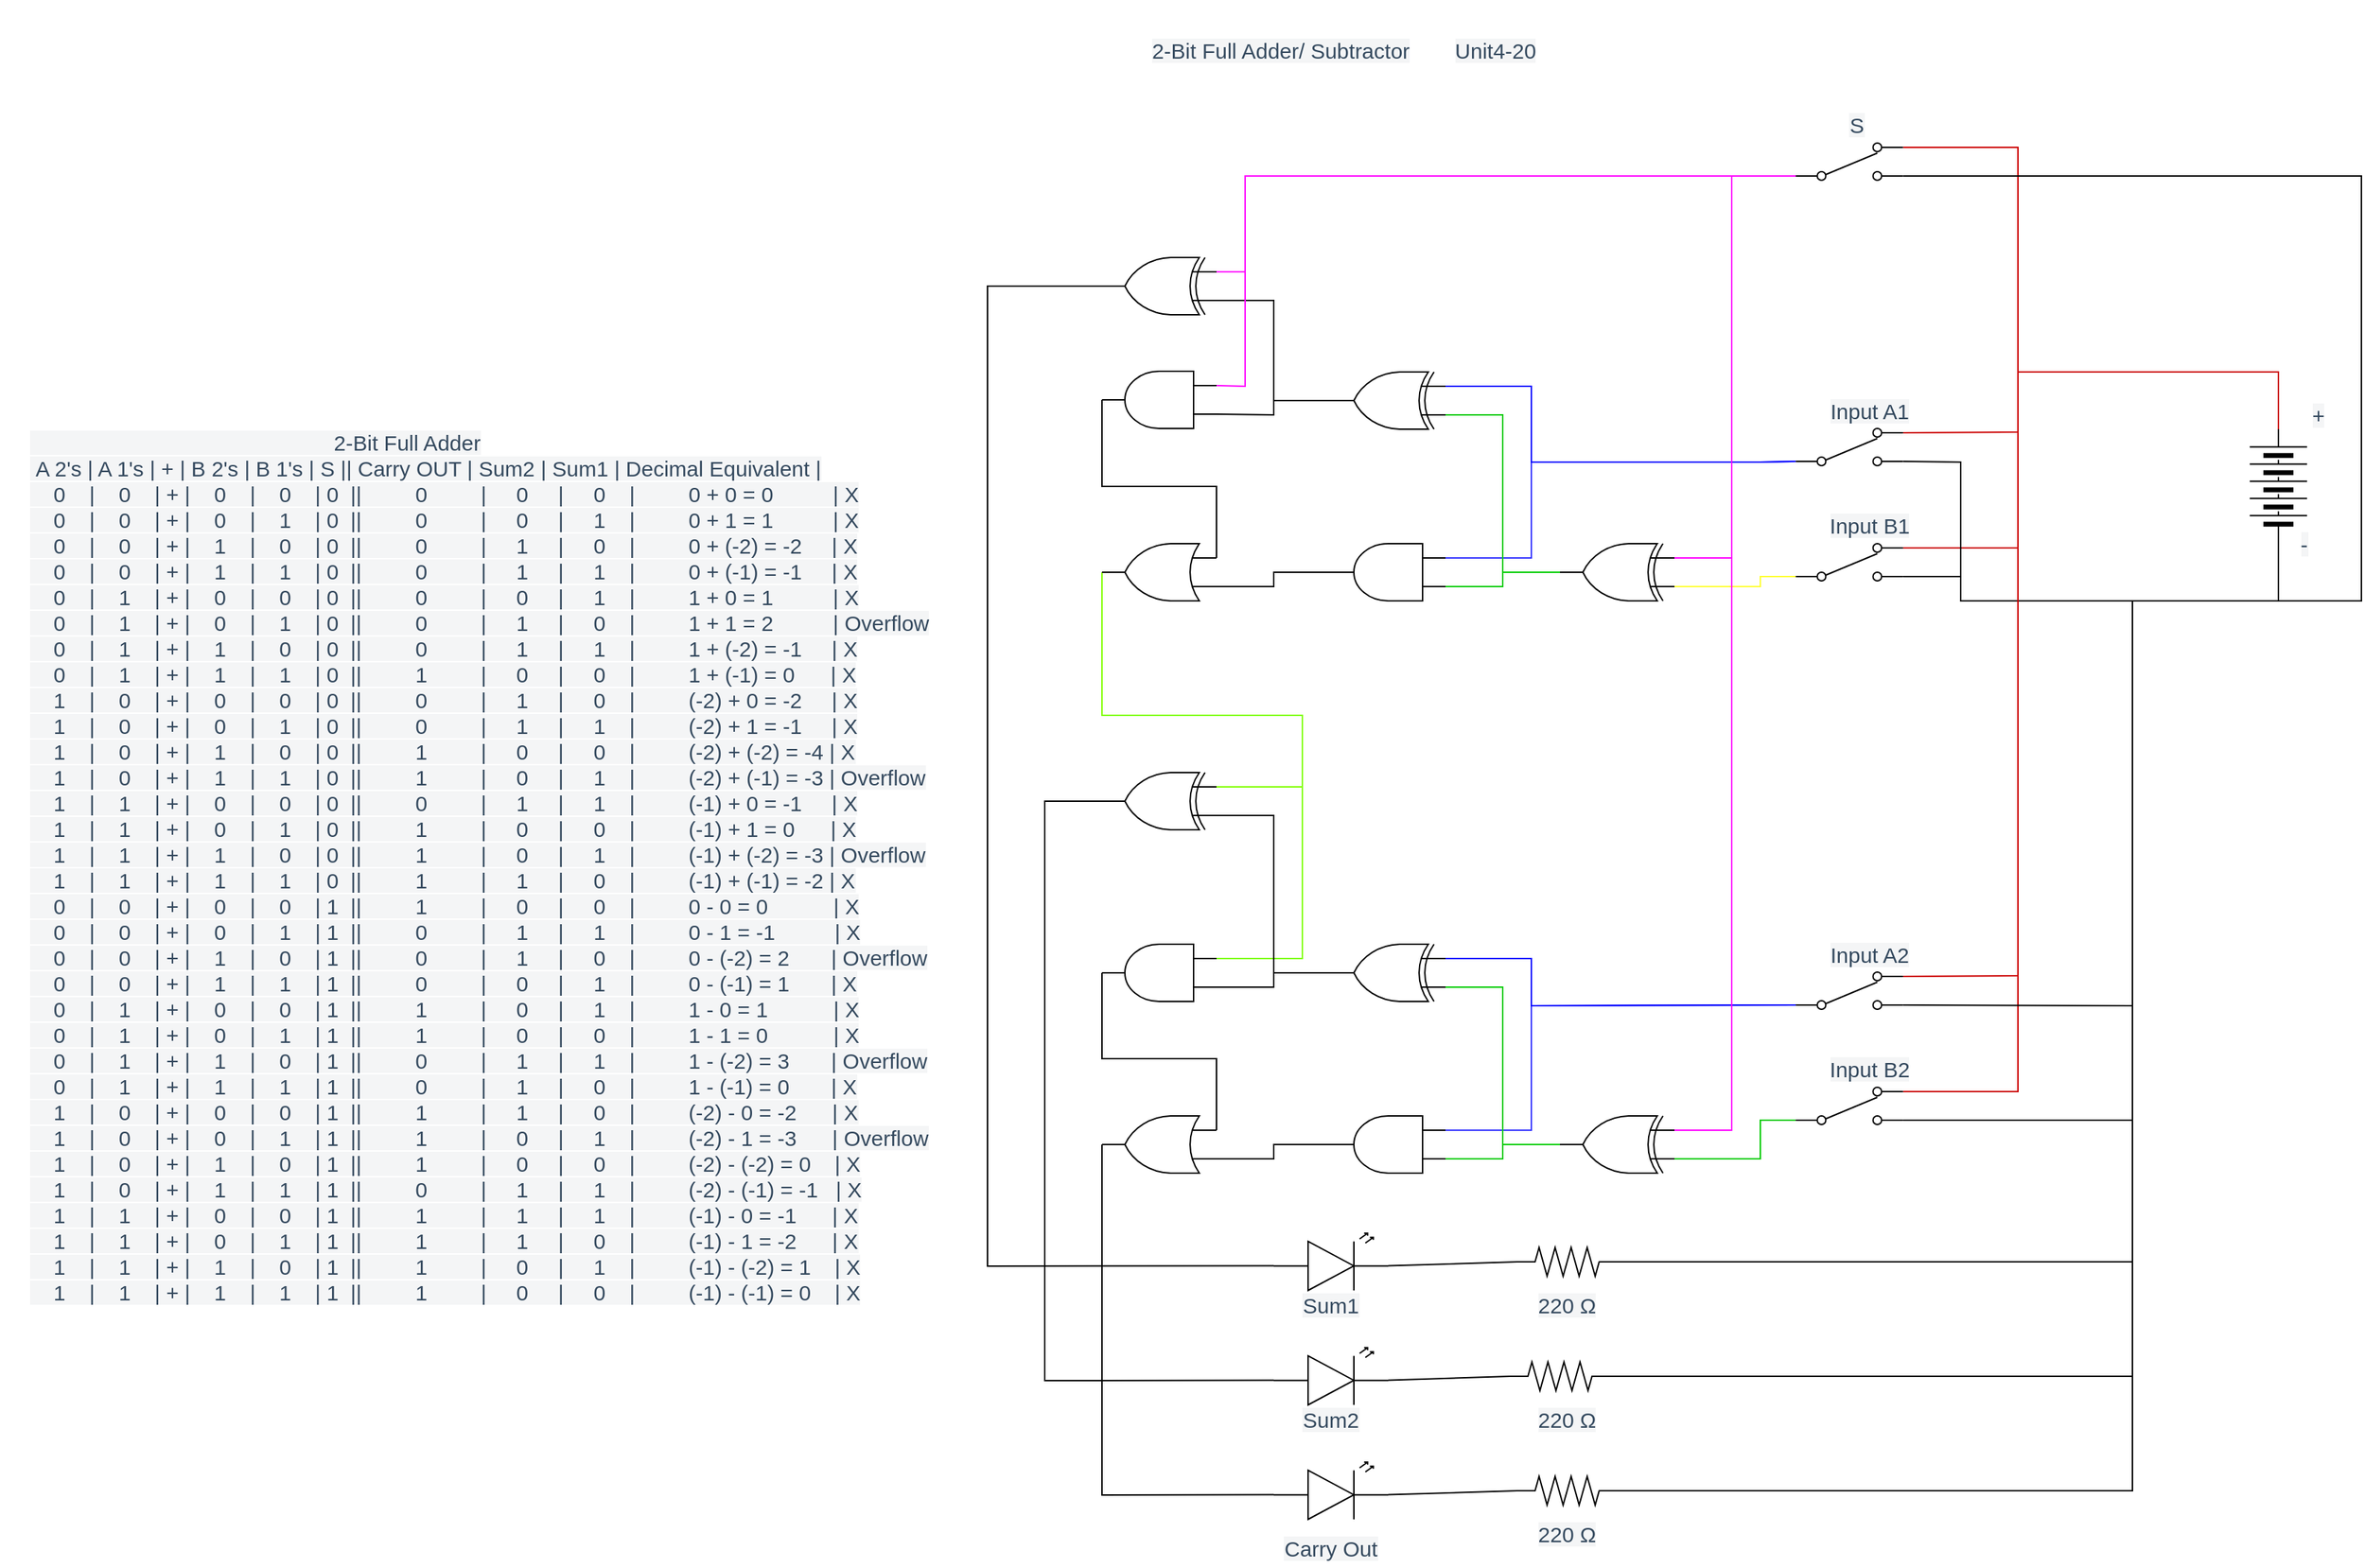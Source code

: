 <mxfile>
    <diagram id="S3_F3bIYdUqPTJyHevy4" name="Page-1">
        <mxGraphModel dx="4723" dy="2117" grid="1" gridSize="10" guides="1" tooltips="1" connect="1" arrows="1" fold="1" page="1" pageScale="1" pageWidth="827" pageHeight="1169" math="0" shadow="0">
            <root>
                <mxCell id="0"/>
                <mxCell id="1" parent="0"/>
                <mxCell id="3" value="&lt;span style=&quot;color: rgb(52 , 73 , 94) ; font-family: , sans-serif ; font-size: 15px ; text-align: left ; background-color: rgb(244 , 245 , 246)&quot;&gt;220 Ω&lt;/span&gt;" style="text;html=1;align=center;verticalAlign=middle;whiteSpace=wrap;rounded=0;" parent="1" vertex="1">
                    <mxGeometry x="220" y="1002" width="50" height="20" as="geometry"/>
                </mxCell>
                <mxCell id="222" style="edgeStyle=none;rounded=0;html=1;endArrow=none;endFill=0;strokeColor=#000000;entryX=0;entryY=0.5;entryDx=0;entryDy=0;" parent="1" source="4" target="5" edge="1">
                    <mxGeometry relative="1" as="geometry">
                        <mxPoint x="780" y="740" as="targetPoint"/>
                        <Array as="points">
                            <mxPoint x="640" y="982"/>
                            <mxPoint x="640" y="520"/>
                            <mxPoint x="742" y="520"/>
                        </Array>
                    </mxGeometry>
                </mxCell>
                <mxCell id="4" value="" style="pointerEvents=1;verticalLabelPosition=bottom;shadow=0;dashed=0;align=center;html=1;verticalAlign=top;shape=mxgraph.electrical.resistors.resistor_2;" parent="1" vertex="1">
                    <mxGeometry x="210" y="972" width="70" height="20" as="geometry"/>
                </mxCell>
                <mxCell id="137" style="edgeStyle=none;rounded=0;html=1;entryX=1;entryY=0.115;entryDx=0;entryDy=0;entryPerimeter=0;endArrow=none;endFill=0;exitX=1;exitY=0.5;exitDx=0;exitDy=0;strokeColor=#CC0000;" parent="1" source="5" target="12" edge="1">
                    <mxGeometry relative="1" as="geometry">
                        <Array as="points">
                            <mxPoint x="742" y="360"/>
                            <mxPoint x="560" y="360"/>
                            <mxPoint x="560" y="402"/>
                        </Array>
                    </mxGeometry>
                </mxCell>
                <mxCell id="138" style="edgeStyle=none;rounded=0;html=1;entryX=1;entryY=0.115;entryDx=0;entryDy=0;entryPerimeter=0;endArrow=none;endFill=0;exitX=1;exitY=0.5;exitDx=0;exitDy=0;strokeColor=#CC0000;" parent="1" source="5" target="44" edge="1">
                    <mxGeometry relative="1" as="geometry">
                        <Array as="points">
                            <mxPoint x="742" y="360"/>
                            <mxPoint x="560" y="360"/>
                            <mxPoint x="560" y="483"/>
                        </Array>
                    </mxGeometry>
                </mxCell>
                <mxCell id="139" style="edgeStyle=none;rounded=0;html=1;entryX=1;entryY=0.885;entryDx=0;entryDy=0;entryPerimeter=0;endArrow=none;endFill=0;exitX=0;exitY=0.5;exitDx=0;exitDy=0;" parent="1" source="5" target="44" edge="1">
                    <mxGeometry relative="1" as="geometry">
                        <Array as="points">
                            <mxPoint x="742" y="520"/>
                            <mxPoint x="520" y="520"/>
                            <mxPoint x="520" y="503"/>
                        </Array>
                    </mxGeometry>
                </mxCell>
                <mxCell id="140" style="edgeStyle=none;rounded=0;html=1;entryX=1;entryY=0.885;entryDx=0;entryDy=0;entryPerimeter=0;endArrow=none;endFill=0;exitX=0;exitY=0.5;exitDx=0;exitDy=0;" parent="1" source="5" target="12" edge="1">
                    <mxGeometry relative="1" as="geometry">
                        <Array as="points">
                            <mxPoint x="742" y="520"/>
                            <mxPoint x="520" y="520"/>
                            <mxPoint x="520" y="423"/>
                        </Array>
                    </mxGeometry>
                </mxCell>
                <mxCell id="206" style="edgeStyle=none;rounded=0;html=1;entryX=1;entryY=0.115;entryDx=0;entryDy=0;entryPerimeter=0;endArrow=none;endFill=0;strokeColor=#CC0000;" parent="1" target="188" edge="1">
                    <mxGeometry relative="1" as="geometry">
                        <mxPoint x="742" y="400" as="sourcePoint"/>
                        <Array as="points">
                            <mxPoint x="742" y="360"/>
                            <mxPoint x="560" y="360"/>
                            <mxPoint x="560" y="782"/>
                        </Array>
                    </mxGeometry>
                </mxCell>
                <mxCell id="207" style="edgeStyle=none;rounded=0;html=1;entryX=1;entryY=0.115;entryDx=0;entryDy=0;entryPerimeter=0;endArrow=none;endFill=0;strokeColor=#CC0000;" parent="1" source="5" target="191" edge="1">
                    <mxGeometry relative="1" as="geometry">
                        <Array as="points">
                            <mxPoint x="742" y="360"/>
                            <mxPoint x="560" y="360"/>
                            <mxPoint x="560" y="863"/>
                        </Array>
                    </mxGeometry>
                </mxCell>
                <mxCell id="208" style="edgeStyle=none;rounded=0;html=1;entryX=1;entryY=0.885;entryDx=0;entryDy=0;entryPerimeter=0;endArrow=none;endFill=0;strokeColor=#000000;exitX=0;exitY=0.5;exitDx=0;exitDy=0;" parent="1" source="5" target="188" edge="1">
                    <mxGeometry relative="1" as="geometry">
                        <Array as="points">
                            <mxPoint x="742" y="520"/>
                            <mxPoint x="640" y="520"/>
                            <mxPoint x="640" y="803"/>
                        </Array>
                    </mxGeometry>
                </mxCell>
                <mxCell id="209" style="edgeStyle=none;rounded=0;html=1;entryX=1;entryY=0.885;entryDx=0;entryDy=0;entryPerimeter=0;endArrow=none;endFill=0;strokeColor=#000000;exitX=0;exitY=0.5;exitDx=0;exitDy=0;" parent="1" source="5" target="191" edge="1">
                    <mxGeometry relative="1" as="geometry">
                        <Array as="points">
                            <mxPoint x="742" y="520"/>
                            <mxPoint x="640" y="520"/>
                            <mxPoint x="640" y="800"/>
                            <mxPoint x="640" y="883"/>
                        </Array>
                    </mxGeometry>
                </mxCell>
                <mxCell id="228" style="edgeStyle=none;html=1;entryX=1;entryY=0.115;entryDx=0;entryDy=0;entryPerimeter=0;rounded=0;endArrow=none;endFill=0;strokeColor=#CC0000;exitX=1;exitY=0.5;exitDx=0;exitDy=0;" edge="1" parent="1" source="5" target="227">
                    <mxGeometry relative="1" as="geometry">
                        <Array as="points">
                            <mxPoint x="742" y="360"/>
                            <mxPoint x="560" y="360"/>
                            <mxPoint x="560" y="203"/>
                        </Array>
                    </mxGeometry>
                </mxCell>
                <mxCell id="229" style="edgeStyle=none;rounded=0;html=1;entryX=1;entryY=0.885;entryDx=0;entryDy=0;entryPerimeter=0;endArrow=none;endFill=0;strokeColor=#000000;exitX=0;exitY=0.5;exitDx=0;exitDy=0;" edge="1" parent="1" source="5" target="227">
                    <mxGeometry relative="1" as="geometry">
                        <Array as="points">
                            <mxPoint x="742" y="520"/>
                            <mxPoint x="800" y="520"/>
                            <mxPoint x="800" y="223"/>
                        </Array>
                    </mxGeometry>
                </mxCell>
                <mxCell id="5" value="" style="pointerEvents=1;verticalLabelPosition=bottom;shadow=0;dashed=0;align=center;html=1;verticalAlign=top;shape=mxgraph.electrical.miscellaneous.batteryStack;direction=south;rotation=-180;" parent="1" vertex="1">
                    <mxGeometry x="722" y="400" width="40" height="80" as="geometry"/>
                </mxCell>
                <mxCell id="6" value="&lt;span style=&quot;color: rgb(52 , 73 , 94) ; font-family: , sans-serif ; font-size: 15px ; text-align: left ; background-color: rgb(244 , 245 , 246)&quot;&gt;+&lt;/span&gt;" style="text;html=1;strokeColor=none;fillColor=none;align=center;verticalAlign=middle;whiteSpace=wrap;rounded=0;" parent="1" vertex="1">
                    <mxGeometry x="760" y="380" width="20" height="20" as="geometry"/>
                </mxCell>
                <mxCell id="7" value="&lt;div style=&quot;text-align: left&quot;&gt;&lt;font color=&quot;#34495e&quot;&gt;&lt;span style=&quot;font-size: 15px ; background-color: rgb(244 , 245 , 246)&quot;&gt;-&lt;/span&gt;&lt;/font&gt;&lt;/div&gt;" style="text;html=1;strokeColor=none;fillColor=none;align=center;verticalAlign=middle;whiteSpace=wrap;rounded=0;" parent="1" vertex="1">
                    <mxGeometry x="750" y="470" width="20" height="20" as="geometry"/>
                </mxCell>
                <mxCell id="11" value="&lt;div style=&quot;text-align: left&quot;&gt;&lt;span style=&quot;background-color: rgb(244 , 245 , 246) ; font-size: 15px ; color: rgb(52 , 73 , 94)&quot;&gt;Unit4-20&lt;/span&gt;&lt;/div&gt;" style="text;html=1;strokeColor=none;fillColor=none;align=center;verticalAlign=middle;whiteSpace=wrap;rounded=0;" parent="1" vertex="1">
                    <mxGeometry x="160" y="120" width="70" height="30" as="geometry"/>
                </mxCell>
                <mxCell id="133" style="edgeStyle=none;html=1;entryX=0;entryY=0.75;entryDx=0;entryDy=0;entryPerimeter=0;exitX=0;exitY=0.885;exitDx=0;exitDy=0;exitPerimeter=0;rounded=0;endArrow=none;endFill=0;strokeColor=#3333FF;" parent="1" source="12" target="110" edge="1">
                    <mxGeometry relative="1" as="geometry">
                        <Array as="points">
                            <mxPoint x="380" y="423"/>
                            <mxPoint x="220" y="423"/>
                            <mxPoint x="220" y="490"/>
                        </Array>
                    </mxGeometry>
                </mxCell>
                <mxCell id="134" style="edgeStyle=none;html=1;entryX=0;entryY=0.75;entryDx=0;entryDy=0;entryPerimeter=0;rounded=0;endArrow=none;endFill=0;exitX=0;exitY=0.885;exitDx=0;exitDy=0;exitPerimeter=0;strokeColor=#0000FF;" parent="1" source="12" target="109" edge="1">
                    <mxGeometry relative="1" as="geometry">
                        <Array as="points">
                            <mxPoint x="380" y="423"/>
                            <mxPoint x="220" y="423"/>
                            <mxPoint x="220" y="370"/>
                        </Array>
                    </mxGeometry>
                </mxCell>
                <mxCell id="12" value="" style="pointerEvents=1;verticalLabelPosition=bottom;shadow=0;dashed=0;align=center;html=1;verticalAlign=top;shape=mxgraph.electrical.electro-mechanical.2-way_switch;direction=west;rotation=-180;" parent="1" vertex="1">
                    <mxGeometry x="404.75" y="399.5" width="75" height="26" as="geometry"/>
                </mxCell>
                <mxCell id="15" value="&lt;div style=&quot;text-align: left&quot;&gt;&lt;font color=&quot;#34495e&quot;&gt;&lt;span style=&quot;font-size: 15px ; background-color: rgb(244 , 245 , 246)&quot;&gt;&amp;nbsp; &amp;nbsp; &amp;nbsp; &amp;nbsp; &amp;nbsp; &amp;nbsp; &amp;nbsp; &amp;nbsp; &amp;nbsp; &amp;nbsp; &amp;nbsp; &amp;nbsp; &amp;nbsp; &amp;nbsp; &amp;nbsp; &amp;nbsp; &amp;nbsp; &amp;nbsp; &amp;nbsp; &amp;nbsp; &amp;nbsp; &amp;nbsp; &amp;nbsp; &amp;nbsp; &amp;nbsp; &amp;nbsp;2-Bit Full Adder&lt;/span&gt;&lt;/font&gt;&lt;/div&gt;&lt;div style=&quot;text-align: left&quot;&gt;&lt;font color=&quot;#34495e&quot;&gt;&lt;span style=&quot;font-size: 15px ; background-color: rgb(244 , 245 , 246)&quot;&gt;&amp;nbsp;A 2's | A 1's | + |&lt;/span&gt;&lt;/font&gt;&lt;span style=&quot;color: rgb(52 , 73 , 94) ; font-size: 15px ; background-color: rgb(244 , 245 , 246)&quot;&gt;&amp;nbsp;B 2's | B 1's | S &lt;/span&gt;&lt;font color=&quot;#34495e&quot;&gt;&lt;span style=&quot;font-size: 15px ; background-color: rgb(244 , 245 , 246)&quot;&gt;|| Carry OUT | Sum2 | Sum1 | Decimal Equivalent |&lt;/span&gt;&lt;/font&gt;&lt;/div&gt;&lt;div style=&quot;text-align: left&quot;&gt;&lt;font color=&quot;#34495e&quot;&gt;&lt;span style=&quot;font-size: 15px ; background-color: rgb(244 , 245 , 246)&quot;&gt;&amp;nbsp; &amp;nbsp; 0&amp;nbsp; &amp;nbsp; |&amp;nbsp; &amp;nbsp; 0&amp;nbsp; &amp;nbsp; | + |&amp;nbsp; &amp;nbsp; 0&amp;nbsp; &amp;nbsp; |&amp;nbsp; &amp;nbsp; 0&amp;nbsp; &amp;nbsp; | 0&amp;nbsp; ||&amp;nbsp; &amp;nbsp; &amp;nbsp; &amp;nbsp; &amp;nbsp;0&amp;nbsp; &amp;nbsp; &amp;nbsp; &amp;nbsp; &amp;nbsp;|&amp;nbsp; &amp;nbsp; &amp;nbsp;0&amp;nbsp; &amp;nbsp; &amp;nbsp;|&amp;nbsp; &amp;nbsp; &amp;nbsp;0&amp;nbsp; &amp;nbsp; |&amp;nbsp; &amp;nbsp; &amp;nbsp; &amp;nbsp; &amp;nbsp;0 + 0 = 0&amp;nbsp; &amp;nbsp; &amp;nbsp; &amp;nbsp; &amp;nbsp; | X&lt;/span&gt;&lt;/font&gt;&lt;/div&gt;&lt;div style=&quot;text-align: left&quot;&gt;&lt;span style=&quot;color: rgb(52 , 73 , 94) ; font-size: 15px ; background-color: rgb(244 , 245 , 246)&quot;&gt;&amp;nbsp; &amp;nbsp; 0&amp;nbsp; &amp;nbsp; |&amp;nbsp; &amp;nbsp; 0&amp;nbsp; &amp;nbsp; | + |&amp;nbsp; &amp;nbsp; 0&amp;nbsp; &amp;nbsp; |&amp;nbsp; &amp;nbsp; 1&amp;nbsp; &amp;nbsp; | 0&amp;nbsp; ||&amp;nbsp; &amp;nbsp; &amp;nbsp; &amp;nbsp; &amp;nbsp;0&amp;nbsp; &amp;nbsp; &amp;nbsp; &amp;nbsp; &amp;nbsp;|&amp;nbsp; &amp;nbsp; &amp;nbsp;0&amp;nbsp; &amp;nbsp; &amp;nbsp;|&amp;nbsp; &amp;nbsp; &amp;nbsp;1&amp;nbsp; &amp;nbsp; |&amp;nbsp; &amp;nbsp; &amp;nbsp; &amp;nbsp; &amp;nbsp;0 + 1 = 1&amp;nbsp; &amp;nbsp; &amp;nbsp; &amp;nbsp; &amp;nbsp; | X&lt;/span&gt;&lt;/div&gt;&lt;div style=&quot;text-align: left&quot;&gt;&lt;span style=&quot;color: rgb(52 , 73 , 94) ; font-size: 15px ; background-color: rgb(244 , 245 , 246)&quot;&gt;&amp;nbsp; &amp;nbsp; 0&amp;nbsp; &amp;nbsp; |&amp;nbsp; &amp;nbsp; 0&amp;nbsp; &amp;nbsp; | + |&amp;nbsp; &amp;nbsp; 1&amp;nbsp; &amp;nbsp; |&amp;nbsp; &amp;nbsp; 0&amp;nbsp; &amp;nbsp; | 0&amp;nbsp; ||&amp;nbsp; &amp;nbsp; &amp;nbsp; &amp;nbsp; &amp;nbsp;0&amp;nbsp; &amp;nbsp; &amp;nbsp; &amp;nbsp; &amp;nbsp;|&amp;nbsp; &amp;nbsp; &amp;nbsp;1&amp;nbsp; &amp;nbsp; &amp;nbsp;|&amp;nbsp; &amp;nbsp; &amp;nbsp;0&amp;nbsp; &amp;nbsp; |&amp;nbsp; &amp;nbsp; &amp;nbsp; &amp;nbsp; &amp;nbsp;0 + (-2) = -2&amp;nbsp; &amp;nbsp; &amp;nbsp;| X&lt;/span&gt;&lt;/div&gt;&lt;div style=&quot;text-align: left&quot;&gt;&lt;span style=&quot;color: rgb(52 , 73 , 94) ; font-size: 15px ; background-color: rgb(244 , 245 , 246)&quot;&gt;&amp;nbsp; &amp;nbsp; 0&amp;nbsp; &amp;nbsp; |&amp;nbsp; &amp;nbsp; 0&amp;nbsp; &amp;nbsp; | + |&amp;nbsp; &amp;nbsp; 1&amp;nbsp; &amp;nbsp; |&amp;nbsp; &amp;nbsp; 1&amp;nbsp; &amp;nbsp; | 0&amp;nbsp; ||&amp;nbsp; &amp;nbsp; &amp;nbsp; &amp;nbsp; &amp;nbsp;0&amp;nbsp; &amp;nbsp; &amp;nbsp; &amp;nbsp; &amp;nbsp;|&amp;nbsp; &amp;nbsp; &amp;nbsp;1&amp;nbsp; &amp;nbsp; &amp;nbsp;|&amp;nbsp; &amp;nbsp; &amp;nbsp;1&amp;nbsp; &amp;nbsp; |&amp;nbsp; &amp;nbsp; &amp;nbsp; &amp;nbsp; &amp;nbsp;0 + (-1) = -1&amp;nbsp; &amp;nbsp; &amp;nbsp;| X&lt;/span&gt;&lt;span style=&quot;color: rgb(52 , 73 , 94) ; font-size: 15px ; background-color: rgb(244 , 245 , 246)&quot;&gt;&lt;br&gt;&lt;/span&gt;&lt;/div&gt;&lt;div style=&quot;text-align: left&quot;&gt;&lt;span style=&quot;color: rgb(52 , 73 , 94) ; font-size: 15px ; background-color: rgb(244 , 245 , 246)&quot;&gt;&amp;nbsp; &amp;nbsp; 0&amp;nbsp; &amp;nbsp; |&amp;nbsp; &amp;nbsp; 1&amp;nbsp; &amp;nbsp; | + |&amp;nbsp; &amp;nbsp; 0&amp;nbsp; &amp;nbsp; |&amp;nbsp; &amp;nbsp; 0&amp;nbsp; &amp;nbsp; | 0&amp;nbsp; ||&amp;nbsp; &amp;nbsp; &amp;nbsp; &amp;nbsp; &amp;nbsp;0&amp;nbsp; &amp;nbsp; &amp;nbsp; &amp;nbsp; &amp;nbsp;|&amp;nbsp; &amp;nbsp; &amp;nbsp;0&amp;nbsp; &amp;nbsp; &amp;nbsp;|&amp;nbsp; &amp;nbsp; &amp;nbsp;1&amp;nbsp; &amp;nbsp; |&amp;nbsp; &amp;nbsp; &amp;nbsp; &amp;nbsp; &amp;nbsp;1 + 0 = 1&amp;nbsp; &amp;nbsp; &amp;nbsp; &amp;nbsp; &amp;nbsp; | X&lt;/span&gt;&lt;span style=&quot;color: rgb(52 , 73 , 94) ; font-size: 15px ; background-color: rgb(244 , 245 , 246)&quot;&gt;&lt;br&gt;&lt;/span&gt;&lt;/div&gt;&lt;div style=&quot;text-align: left&quot;&gt;&lt;span style=&quot;color: rgb(52 , 73 , 94) ; font-size: 15px ; background-color: rgb(244 , 245 , 246)&quot;&gt;&amp;nbsp; &amp;nbsp; 0&amp;nbsp; &amp;nbsp; |&amp;nbsp; &amp;nbsp; 1&amp;nbsp; &amp;nbsp; | + |&amp;nbsp; &amp;nbsp; 0&amp;nbsp; &amp;nbsp; |&amp;nbsp; &amp;nbsp; 1&amp;nbsp; &amp;nbsp; | 0&amp;nbsp; ||&amp;nbsp; &amp;nbsp; &amp;nbsp; &amp;nbsp; &amp;nbsp;0&amp;nbsp; &amp;nbsp; &amp;nbsp; &amp;nbsp; &amp;nbsp;|&amp;nbsp; &amp;nbsp; &amp;nbsp;1&amp;nbsp; &amp;nbsp; &amp;nbsp;|&amp;nbsp; &amp;nbsp; &amp;nbsp;0&amp;nbsp; &amp;nbsp; |&amp;nbsp; &amp;nbsp; &amp;nbsp; &amp;nbsp; &amp;nbsp;1 + 1 = 2&amp;nbsp; &amp;nbsp; &amp;nbsp; &amp;nbsp; &amp;nbsp; | Overflow&lt;/span&gt;&lt;span style=&quot;color: rgb(52 , 73 , 94) ; font-size: 15px ; background-color: rgb(244 , 245 , 246)&quot;&gt;&lt;br&gt;&lt;/span&gt;&lt;/div&gt;&lt;div style=&quot;text-align: left&quot;&gt;&lt;span style=&quot;color: rgb(52 , 73 , 94) ; font-size: 15px ; background-color: rgb(244 , 245 , 246)&quot;&gt;&amp;nbsp; &amp;nbsp; 0&amp;nbsp; &amp;nbsp; |&amp;nbsp; &amp;nbsp; 1&amp;nbsp; &amp;nbsp; | + |&amp;nbsp; &amp;nbsp; 1&amp;nbsp; &amp;nbsp; |&amp;nbsp; &amp;nbsp; 0&amp;nbsp; &amp;nbsp; | 0&amp;nbsp; ||&amp;nbsp; &amp;nbsp; &amp;nbsp; &amp;nbsp; &amp;nbsp;0&amp;nbsp; &amp;nbsp; &amp;nbsp; &amp;nbsp; &amp;nbsp;|&amp;nbsp; &amp;nbsp; &amp;nbsp;1&amp;nbsp; &amp;nbsp; &amp;nbsp;|&amp;nbsp; &amp;nbsp; &amp;nbsp;1&amp;nbsp; &amp;nbsp; |&amp;nbsp; &amp;nbsp; &amp;nbsp; &amp;nbsp; &amp;nbsp;1 + (-2) = -1&amp;nbsp; &amp;nbsp; &amp;nbsp;| X&lt;/span&gt;&lt;span style=&quot;color: rgb(52 , 73 , 94) ; font-size: 15px ; background-color: rgb(244 , 245 , 246)&quot;&gt;&lt;br&gt;&lt;/span&gt;&lt;/div&gt;&lt;div style=&quot;text-align: left&quot;&gt;&lt;span style=&quot;color: rgb(52 , 73 , 94) ; font-size: 15px ; background-color: rgb(244 , 245 , 246)&quot;&gt;&amp;nbsp; &amp;nbsp; 0&amp;nbsp; &amp;nbsp; |&amp;nbsp; &amp;nbsp; 1&amp;nbsp; &amp;nbsp; | + |&amp;nbsp; &amp;nbsp; 1&amp;nbsp; &amp;nbsp; |&amp;nbsp; &amp;nbsp; 1&amp;nbsp; &amp;nbsp; | 0&amp;nbsp; ||&amp;nbsp; &amp;nbsp; &amp;nbsp; &amp;nbsp; &amp;nbsp;1&amp;nbsp; &amp;nbsp; &amp;nbsp; &amp;nbsp; &amp;nbsp;|&amp;nbsp; &amp;nbsp; &amp;nbsp;0&amp;nbsp; &amp;nbsp; &amp;nbsp;|&amp;nbsp; &amp;nbsp; &amp;nbsp;0&amp;nbsp; &amp;nbsp; |&amp;nbsp; &amp;nbsp; &amp;nbsp; &amp;nbsp; &amp;nbsp;1 + (-1) = 0&amp;nbsp; &amp;nbsp; &amp;nbsp; | X&lt;/span&gt;&lt;span style=&quot;color: rgb(52 , 73 , 94) ; font-size: 15px ; background-color: rgb(244 , 245 , 246)&quot;&gt;&lt;br&gt;&lt;/span&gt;&lt;/div&gt;&lt;div style=&quot;text-align: left&quot;&gt;&lt;span style=&quot;color: rgb(52 , 73 , 94) ; font-size: 15px ; background-color: rgb(244 , 245 , 246)&quot;&gt;&amp;nbsp; &amp;nbsp; 1&amp;nbsp; &amp;nbsp; |&amp;nbsp; &amp;nbsp; 0&amp;nbsp; &amp;nbsp; | + |&amp;nbsp; &amp;nbsp; 0&amp;nbsp; &amp;nbsp; |&amp;nbsp; &amp;nbsp; 0&amp;nbsp; &amp;nbsp; | 0&amp;nbsp; ||&amp;nbsp; &amp;nbsp; &amp;nbsp; &amp;nbsp; &amp;nbsp;0&amp;nbsp; &amp;nbsp; &amp;nbsp; &amp;nbsp; &amp;nbsp;|&amp;nbsp; &amp;nbsp; &amp;nbsp;1&amp;nbsp; &amp;nbsp; &amp;nbsp;|&amp;nbsp; &amp;nbsp; &amp;nbsp;0&amp;nbsp; &amp;nbsp; |&amp;nbsp; &amp;nbsp; &amp;nbsp; &amp;nbsp; &amp;nbsp;(-2) + 0 = -2&amp;nbsp; &amp;nbsp; &amp;nbsp;| X&lt;/span&gt;&lt;span style=&quot;color: rgb(52 , 73 , 94) ; font-size: 15px ; background-color: rgb(244 , 245 , 246)&quot;&gt;&lt;br&gt;&lt;/span&gt;&lt;/div&gt;&lt;div style=&quot;text-align: left&quot;&gt;&lt;span style=&quot;color: rgb(52 , 73 , 94) ; font-size: 15px ; background-color: rgb(244 , 245 , 246)&quot;&gt;&amp;nbsp; &amp;nbsp; 1&amp;nbsp; &amp;nbsp; |&amp;nbsp; &amp;nbsp; 0&amp;nbsp; &amp;nbsp; | + |&amp;nbsp; &amp;nbsp; 0&amp;nbsp; &amp;nbsp; |&amp;nbsp; &amp;nbsp; 1&amp;nbsp; &amp;nbsp; | 0&amp;nbsp; ||&amp;nbsp; &amp;nbsp; &amp;nbsp; &amp;nbsp; &amp;nbsp;0&amp;nbsp; &amp;nbsp; &amp;nbsp; &amp;nbsp; &amp;nbsp;|&amp;nbsp; &amp;nbsp; &amp;nbsp;1&amp;nbsp; &amp;nbsp; &amp;nbsp;|&amp;nbsp; &amp;nbsp; &amp;nbsp;1&amp;nbsp; &amp;nbsp; |&amp;nbsp; &amp;nbsp; &amp;nbsp; &amp;nbsp; &amp;nbsp;(-2) + 1 = -1&amp;nbsp; &amp;nbsp; &amp;nbsp;| X&lt;/span&gt;&lt;span style=&quot;color: rgb(52 , 73 , 94) ; font-size: 15px ; background-color: rgb(244 , 245 , 246)&quot;&gt;&lt;br&gt;&lt;/span&gt;&lt;/div&gt;&lt;div style=&quot;text-align: left&quot;&gt;&lt;span style=&quot;color: rgb(52 , 73 , 94) ; font-size: 15px ; background-color: rgb(244 , 245 , 246)&quot;&gt;&amp;nbsp; &amp;nbsp; 1&amp;nbsp; &amp;nbsp; |&amp;nbsp; &amp;nbsp; 0&amp;nbsp; &amp;nbsp; | + |&amp;nbsp; &amp;nbsp; 1&amp;nbsp; &amp;nbsp; |&amp;nbsp; &amp;nbsp; 0&amp;nbsp; &amp;nbsp; | 0&amp;nbsp; ||&amp;nbsp; &amp;nbsp; &amp;nbsp; &amp;nbsp; &amp;nbsp;1&amp;nbsp; &amp;nbsp; &amp;nbsp; &amp;nbsp; &amp;nbsp;|&amp;nbsp; &amp;nbsp; &amp;nbsp;0&amp;nbsp; &amp;nbsp; &amp;nbsp;|&amp;nbsp; &amp;nbsp; &amp;nbsp;0&amp;nbsp; &amp;nbsp; |&amp;nbsp; &amp;nbsp; &amp;nbsp; &amp;nbsp; &amp;nbsp;(-2) + (-2) = -4 | X&lt;/span&gt;&lt;span style=&quot;color: rgb(52 , 73 , 94) ; font-size: 15px ; background-color: rgb(244 , 245 , 246)&quot;&gt;&lt;br&gt;&lt;/span&gt;&lt;/div&gt;&lt;div style=&quot;text-align: left&quot;&gt;&lt;span style=&quot;color: rgb(52 , 73 , 94) ; font-size: 15px ; background-color: rgb(244 , 245 , 246)&quot;&gt;&amp;nbsp; &amp;nbsp; 1&amp;nbsp; &amp;nbsp; |&amp;nbsp; &amp;nbsp; 0&amp;nbsp; &amp;nbsp; | + |&amp;nbsp; &amp;nbsp; 1&amp;nbsp; &amp;nbsp; |&amp;nbsp; &amp;nbsp; 1&amp;nbsp; &amp;nbsp; | 0&amp;nbsp; ||&amp;nbsp; &amp;nbsp; &amp;nbsp; &amp;nbsp; &amp;nbsp;1&amp;nbsp; &amp;nbsp; &amp;nbsp; &amp;nbsp; &amp;nbsp;|&amp;nbsp; &amp;nbsp; &amp;nbsp;0&amp;nbsp; &amp;nbsp; &amp;nbsp;|&amp;nbsp; &amp;nbsp; &amp;nbsp;1&amp;nbsp; &amp;nbsp; |&amp;nbsp; &amp;nbsp; &amp;nbsp; &amp;nbsp; &amp;nbsp;(-2) + (-1) = -3 | Overflow&lt;/span&gt;&lt;span style=&quot;color: rgb(52 , 73 , 94) ; font-size: 15px ; background-color: rgb(244 , 245 , 246)&quot;&gt;&lt;br&gt;&lt;/span&gt;&lt;/div&gt;&lt;div style=&quot;text-align: left&quot;&gt;&lt;span style=&quot;color: rgb(52 , 73 , 94) ; font-size: 15px ; background-color: rgb(244 , 245 , 246)&quot;&gt;&amp;nbsp; &amp;nbsp; 1&amp;nbsp; &amp;nbsp; |&amp;nbsp; &amp;nbsp; 1&amp;nbsp; &amp;nbsp; | + |&amp;nbsp; &amp;nbsp; 0&amp;nbsp; &amp;nbsp; |&amp;nbsp; &amp;nbsp; 0&amp;nbsp; &amp;nbsp; | 0&amp;nbsp; ||&amp;nbsp; &amp;nbsp; &amp;nbsp; &amp;nbsp; &amp;nbsp;0&amp;nbsp; &amp;nbsp; &amp;nbsp; &amp;nbsp; &amp;nbsp;|&amp;nbsp; &amp;nbsp; &amp;nbsp;1&amp;nbsp; &amp;nbsp; &amp;nbsp;|&amp;nbsp; &amp;nbsp; &amp;nbsp;1&amp;nbsp; &amp;nbsp; |&amp;nbsp; &amp;nbsp; &amp;nbsp; &amp;nbsp; &amp;nbsp;(-1) + 0 = -1&amp;nbsp; &amp;nbsp; &amp;nbsp;| X&lt;/span&gt;&lt;span style=&quot;color: rgb(52 , 73 , 94) ; font-size: 15px ; background-color: rgb(244 , 245 , 246)&quot;&gt;&lt;br&gt;&lt;/span&gt;&lt;/div&gt;&lt;div style=&quot;text-align: left&quot;&gt;&lt;span style=&quot;color: rgb(52 , 73 , 94) ; font-size: 15px ; background-color: rgb(244 , 245 , 246)&quot;&gt;&amp;nbsp; &amp;nbsp; 1&amp;nbsp; &amp;nbsp; |&amp;nbsp; &amp;nbsp; 1&amp;nbsp; &amp;nbsp; | + |&amp;nbsp; &amp;nbsp; 0&amp;nbsp; &amp;nbsp; |&amp;nbsp; &amp;nbsp; 1&amp;nbsp; &amp;nbsp; | 0&amp;nbsp; ||&amp;nbsp; &amp;nbsp; &amp;nbsp; &amp;nbsp; &amp;nbsp;1&amp;nbsp; &amp;nbsp; &amp;nbsp; &amp;nbsp; &amp;nbsp;|&amp;nbsp; &amp;nbsp; &amp;nbsp;0&amp;nbsp; &amp;nbsp; &amp;nbsp;|&amp;nbsp; &amp;nbsp; &amp;nbsp;0&amp;nbsp; &amp;nbsp; |&amp;nbsp; &amp;nbsp; &amp;nbsp; &amp;nbsp; &amp;nbsp;(-1) + 1 = 0&amp;nbsp; &amp;nbsp; &amp;nbsp; | X&lt;/span&gt;&lt;span style=&quot;color: rgb(52 , 73 , 94) ; font-size: 15px ; background-color: rgb(244 , 245 , 246)&quot;&gt;&lt;br&gt;&lt;/span&gt;&lt;/div&gt;&lt;div style=&quot;text-align: left&quot;&gt;&lt;span style=&quot;color: rgb(52 , 73 , 94) ; font-size: 15px ; background-color: rgb(244 , 245 , 246)&quot;&gt;&amp;nbsp; &amp;nbsp; 1&amp;nbsp; &amp;nbsp; |&amp;nbsp; &amp;nbsp; 1&amp;nbsp; &amp;nbsp; | + |&amp;nbsp; &amp;nbsp; 1&amp;nbsp; &amp;nbsp; |&amp;nbsp; &amp;nbsp; 0&amp;nbsp; &amp;nbsp; | 0&amp;nbsp; ||&amp;nbsp; &amp;nbsp; &amp;nbsp; &amp;nbsp; &amp;nbsp;1&amp;nbsp; &amp;nbsp; &amp;nbsp; &amp;nbsp; &amp;nbsp;|&amp;nbsp; &amp;nbsp; &amp;nbsp;0&amp;nbsp; &amp;nbsp; &amp;nbsp;|&amp;nbsp; &amp;nbsp; &amp;nbsp;1&amp;nbsp; &amp;nbsp; |&amp;nbsp; &amp;nbsp; &amp;nbsp; &amp;nbsp; &amp;nbsp;(-1) + (-2) = -3 | Overflow&lt;/span&gt;&lt;span style=&quot;color: rgb(52 , 73 , 94) ; font-size: 15px ; background-color: rgb(244 , 245 , 246)&quot;&gt;&lt;br&gt;&lt;/span&gt;&lt;/div&gt;&lt;div style=&quot;text-align: left&quot;&gt;&lt;span style=&quot;color: rgb(52 , 73 , 94) ; font-size: 15px ; background-color: rgb(244 , 245 , 246)&quot;&gt;&amp;nbsp; &amp;nbsp; 1&amp;nbsp; &amp;nbsp; |&amp;nbsp; &amp;nbsp; 1&amp;nbsp; &amp;nbsp; | + |&amp;nbsp; &amp;nbsp; 1&amp;nbsp; &amp;nbsp; |&amp;nbsp; &amp;nbsp; 1&amp;nbsp; &amp;nbsp; | 0&amp;nbsp; ||&amp;nbsp; &amp;nbsp; &amp;nbsp; &amp;nbsp; &amp;nbsp;1&amp;nbsp; &amp;nbsp; &amp;nbsp; &amp;nbsp; &amp;nbsp;|&amp;nbsp; &amp;nbsp; &amp;nbsp;1&amp;nbsp; &amp;nbsp; &amp;nbsp;|&amp;nbsp; &amp;nbsp; &amp;nbsp;0&amp;nbsp; &amp;nbsp; |&amp;nbsp; &amp;nbsp; &amp;nbsp; &amp;nbsp; &amp;nbsp;(-1) + (-1) = -2 | X&lt;/span&gt;&lt;/div&gt;&lt;div style=&quot;text-align: left&quot;&gt;&lt;div&gt;&lt;font color=&quot;#34495e&quot;&gt;&lt;span style=&quot;font-size: 15px ; background-color: rgb(244 , 245 , 246)&quot;&gt;&amp;nbsp; &amp;nbsp; 0&amp;nbsp; &amp;nbsp; |&amp;nbsp; &amp;nbsp; 0&amp;nbsp; &amp;nbsp; | + |&amp;nbsp; &amp;nbsp; 0&amp;nbsp; &amp;nbsp; |&amp;nbsp; &amp;nbsp; 0&amp;nbsp; &amp;nbsp; | 1&amp;nbsp; ||&amp;nbsp; &amp;nbsp; &amp;nbsp; &amp;nbsp; &amp;nbsp;1&amp;nbsp; &amp;nbsp; &amp;nbsp; &amp;nbsp; &amp;nbsp;|&amp;nbsp; &amp;nbsp; &amp;nbsp;0&amp;nbsp; &amp;nbsp; &amp;nbsp;|&amp;nbsp; &amp;nbsp; &amp;nbsp;0&amp;nbsp; &amp;nbsp; |&amp;nbsp; &amp;nbsp; &amp;nbsp; &amp;nbsp; &amp;nbsp;0 - 0 = 0&amp;nbsp; &amp;nbsp; &amp;nbsp; &amp;nbsp; &amp;nbsp; &amp;nbsp;| X&lt;/span&gt;&lt;/font&gt;&lt;/div&gt;&lt;div&gt;&lt;span style=&quot;color: rgb(52 , 73 , 94) ; font-size: 15px ; background-color: rgb(244 , 245 , 246)&quot;&gt;&amp;nbsp; &amp;nbsp; 0&amp;nbsp; &amp;nbsp; |&amp;nbsp; &amp;nbsp; 0&amp;nbsp; &amp;nbsp; | + |&amp;nbsp; &amp;nbsp; 0&amp;nbsp; &amp;nbsp; |&amp;nbsp; &amp;nbsp; 1&amp;nbsp; &amp;nbsp; | 1&amp;nbsp; ||&amp;nbsp; &amp;nbsp; &amp;nbsp; &amp;nbsp; &amp;nbsp;0&amp;nbsp; &amp;nbsp; &amp;nbsp; &amp;nbsp; &amp;nbsp;|&amp;nbsp; &amp;nbsp; &amp;nbsp;1&amp;nbsp; &amp;nbsp; &amp;nbsp;|&amp;nbsp; &amp;nbsp; &amp;nbsp;1&amp;nbsp; &amp;nbsp; |&amp;nbsp; &amp;nbsp; &amp;nbsp; &amp;nbsp; &amp;nbsp;0 - 1 = -1&amp;nbsp; &amp;nbsp; &amp;nbsp; &amp;nbsp; &amp;nbsp; | X&lt;/span&gt;&lt;/div&gt;&lt;div&gt;&lt;span style=&quot;color: rgb(52 , 73 , 94) ; font-size: 15px ; background-color: rgb(244 , 245 , 246)&quot;&gt;&amp;nbsp; &amp;nbsp; 0&amp;nbsp; &amp;nbsp; |&amp;nbsp; &amp;nbsp; 0&amp;nbsp; &amp;nbsp; | + |&amp;nbsp; &amp;nbsp; 1&amp;nbsp; &amp;nbsp; |&amp;nbsp; &amp;nbsp; 0&amp;nbsp; &amp;nbsp; | 1&amp;nbsp; ||&amp;nbsp; &amp;nbsp; &amp;nbsp; &amp;nbsp; &amp;nbsp;0&amp;nbsp; &amp;nbsp; &amp;nbsp; &amp;nbsp; &amp;nbsp;|&amp;nbsp; &amp;nbsp; &amp;nbsp;1&amp;nbsp; &amp;nbsp; &amp;nbsp;|&amp;nbsp; &amp;nbsp; &amp;nbsp;0&amp;nbsp; &amp;nbsp; |&amp;nbsp; &amp;nbsp; &amp;nbsp; &amp;nbsp; &amp;nbsp;0 - (-2) = 2&amp;nbsp; &amp;nbsp; &amp;nbsp; &amp;nbsp;| Overflow&lt;/span&gt;&lt;/div&gt;&lt;div&gt;&lt;span style=&quot;color: rgb(52 , 73 , 94) ; font-size: 15px ; background-color: rgb(244 , 245 , 246)&quot;&gt;&amp;nbsp; &amp;nbsp; 0&amp;nbsp; &amp;nbsp; |&amp;nbsp; &amp;nbsp; 0&amp;nbsp; &amp;nbsp; | + |&amp;nbsp; &amp;nbsp; 1&amp;nbsp; &amp;nbsp; |&amp;nbsp; &amp;nbsp; 1&amp;nbsp; &amp;nbsp; | 1&amp;nbsp; ||&amp;nbsp; &amp;nbsp; &amp;nbsp; &amp;nbsp; &amp;nbsp;0&amp;nbsp; &amp;nbsp; &amp;nbsp; &amp;nbsp; &amp;nbsp;|&amp;nbsp; &amp;nbsp; &amp;nbsp;0&amp;nbsp; &amp;nbsp; &amp;nbsp;|&amp;nbsp; &amp;nbsp; &amp;nbsp;1&amp;nbsp; &amp;nbsp; |&amp;nbsp; &amp;nbsp; &amp;nbsp; &amp;nbsp; &amp;nbsp;0 - (-1) = 1&amp;nbsp; &amp;nbsp; &amp;nbsp; &amp;nbsp;| X&lt;/span&gt;&lt;span style=&quot;color: rgb(52 , 73 , 94) ; font-size: 15px ; background-color: rgb(244 , 245 , 246)&quot;&gt;&lt;br&gt;&lt;/span&gt;&lt;/div&gt;&lt;div&gt;&lt;span style=&quot;color: rgb(52 , 73 , 94) ; font-size: 15px ; background-color: rgb(244 , 245 , 246)&quot;&gt;&amp;nbsp; &amp;nbsp; 0&amp;nbsp; &amp;nbsp; |&amp;nbsp; &amp;nbsp; 1&amp;nbsp; &amp;nbsp; | + |&amp;nbsp; &amp;nbsp; 0&amp;nbsp; &amp;nbsp; |&amp;nbsp; &amp;nbsp; 0&amp;nbsp; &amp;nbsp; | 1&amp;nbsp; ||&amp;nbsp; &amp;nbsp; &amp;nbsp; &amp;nbsp; &amp;nbsp;1&amp;nbsp; &amp;nbsp; &amp;nbsp; &amp;nbsp; &amp;nbsp;|&amp;nbsp; &amp;nbsp; &amp;nbsp;0&amp;nbsp; &amp;nbsp; &amp;nbsp;|&amp;nbsp; &amp;nbsp; &amp;nbsp;1&amp;nbsp; &amp;nbsp; |&amp;nbsp; &amp;nbsp; &amp;nbsp; &amp;nbsp; &amp;nbsp;1 - 0 = 1&amp;nbsp; &amp;nbsp; &amp;nbsp; &amp;nbsp; &amp;nbsp; &amp;nbsp;| X&lt;/span&gt;&lt;span style=&quot;color: rgb(52 , 73 , 94) ; font-size: 15px ; background-color: rgb(244 , 245 , 246)&quot;&gt;&lt;br&gt;&lt;/span&gt;&lt;/div&gt;&lt;div&gt;&lt;span style=&quot;color: rgb(52 , 73 , 94) ; font-size: 15px ; background-color: rgb(244 , 245 , 246)&quot;&gt;&amp;nbsp; &amp;nbsp; 0&amp;nbsp; &amp;nbsp; |&amp;nbsp; &amp;nbsp; 1&amp;nbsp; &amp;nbsp; | + |&amp;nbsp; &amp;nbsp; 0&amp;nbsp; &amp;nbsp; |&amp;nbsp; &amp;nbsp; 1&amp;nbsp; &amp;nbsp; | 1&amp;nbsp; ||&amp;nbsp; &amp;nbsp; &amp;nbsp; &amp;nbsp; &amp;nbsp;1&amp;nbsp; &amp;nbsp; &amp;nbsp; &amp;nbsp; &amp;nbsp;|&amp;nbsp; &amp;nbsp; &amp;nbsp;0&amp;nbsp; &amp;nbsp; &amp;nbsp;|&amp;nbsp; &amp;nbsp; &amp;nbsp;0&amp;nbsp; &amp;nbsp; |&amp;nbsp; &amp;nbsp; &amp;nbsp; &amp;nbsp; &amp;nbsp;1 - 1 = 0&amp;nbsp; &amp;nbsp; &amp;nbsp; &amp;nbsp; &amp;nbsp; &amp;nbsp;| X&lt;/span&gt;&lt;span style=&quot;color: rgb(52 , 73 , 94) ; font-size: 15px ; background-color: rgb(244 , 245 , 246)&quot;&gt;&lt;br&gt;&lt;/span&gt;&lt;/div&gt;&lt;div&gt;&lt;span style=&quot;color: rgb(52 , 73 , 94) ; font-size: 15px ; background-color: rgb(244 , 245 , 246)&quot;&gt;&amp;nbsp; &amp;nbsp; 0&amp;nbsp; &amp;nbsp; |&amp;nbsp; &amp;nbsp; 1&amp;nbsp; &amp;nbsp; | + |&amp;nbsp; &amp;nbsp; 1&amp;nbsp; &amp;nbsp; |&amp;nbsp; &amp;nbsp; 0&amp;nbsp; &amp;nbsp; | 1&amp;nbsp; ||&amp;nbsp; &amp;nbsp; &amp;nbsp; &amp;nbsp; &amp;nbsp;0&amp;nbsp; &amp;nbsp; &amp;nbsp; &amp;nbsp; &amp;nbsp;|&amp;nbsp; &amp;nbsp; &amp;nbsp;1&amp;nbsp; &amp;nbsp; &amp;nbsp;|&amp;nbsp; &amp;nbsp; &amp;nbsp;1&amp;nbsp; &amp;nbsp; |&amp;nbsp; &amp;nbsp; &amp;nbsp; &amp;nbsp; &amp;nbsp;1 - (-2) = 3&amp;nbsp; &amp;nbsp; &amp;nbsp; &amp;nbsp;| Overflow&lt;/span&gt;&lt;span style=&quot;color: rgb(52 , 73 , 94) ; font-size: 15px ; background-color: rgb(244 , 245 , 246)&quot;&gt;&lt;br&gt;&lt;/span&gt;&lt;/div&gt;&lt;div&gt;&lt;span style=&quot;color: rgb(52 , 73 , 94) ; font-size: 15px ; background-color: rgb(244 , 245 , 246)&quot;&gt;&amp;nbsp; &amp;nbsp; 0&amp;nbsp; &amp;nbsp; |&amp;nbsp; &amp;nbsp; 1&amp;nbsp; &amp;nbsp; | + |&amp;nbsp; &amp;nbsp; 1&amp;nbsp; &amp;nbsp; |&amp;nbsp; &amp;nbsp; 1&amp;nbsp; &amp;nbsp; | 1&amp;nbsp; ||&amp;nbsp; &amp;nbsp; &amp;nbsp; &amp;nbsp; &amp;nbsp;0&amp;nbsp; &amp;nbsp; &amp;nbsp; &amp;nbsp; &amp;nbsp;|&amp;nbsp; &amp;nbsp; &amp;nbsp;1&amp;nbsp; &amp;nbsp; &amp;nbsp;|&amp;nbsp; &amp;nbsp; &amp;nbsp;0&amp;nbsp; &amp;nbsp; |&amp;nbsp; &amp;nbsp; &amp;nbsp; &amp;nbsp; &amp;nbsp;1 - (-1) = 0&amp;nbsp; &amp;nbsp; &amp;nbsp; &amp;nbsp;| X&lt;/span&gt;&lt;span style=&quot;color: rgb(52 , 73 , 94) ; font-size: 15px ; background-color: rgb(244 , 245 , 246)&quot;&gt;&lt;br&gt;&lt;/span&gt;&lt;/div&gt;&lt;div&gt;&lt;span style=&quot;color: rgb(52 , 73 , 94) ; font-size: 15px ; background-color: rgb(244 , 245 , 246)&quot;&gt;&amp;nbsp; &amp;nbsp; 1&amp;nbsp; &amp;nbsp; |&amp;nbsp; &amp;nbsp; 0&amp;nbsp; &amp;nbsp; | + |&amp;nbsp; &amp;nbsp; 0&amp;nbsp; &amp;nbsp; |&amp;nbsp; &amp;nbsp; 0&amp;nbsp; &amp;nbsp; | 1&amp;nbsp; ||&amp;nbsp; &amp;nbsp; &amp;nbsp; &amp;nbsp; &amp;nbsp;1&amp;nbsp; &amp;nbsp; &amp;nbsp; &amp;nbsp; &amp;nbsp;|&amp;nbsp; &amp;nbsp; &amp;nbsp;1&amp;nbsp; &amp;nbsp; &amp;nbsp;|&amp;nbsp; &amp;nbsp; &amp;nbsp;0&amp;nbsp; &amp;nbsp; |&amp;nbsp; &amp;nbsp; &amp;nbsp; &amp;nbsp; &amp;nbsp;(-2) - 0 = -2&amp;nbsp; &amp;nbsp; &amp;nbsp; | X&lt;/span&gt;&lt;span style=&quot;color: rgb(52 , 73 , 94) ; font-size: 15px ; background-color: rgb(244 , 245 , 246)&quot;&gt;&lt;br&gt;&lt;/span&gt;&lt;/div&gt;&lt;div&gt;&lt;span style=&quot;color: rgb(52 , 73 , 94) ; font-size: 15px ; background-color: rgb(244 , 245 , 246)&quot;&gt;&amp;nbsp; &amp;nbsp; 1&amp;nbsp; &amp;nbsp; |&amp;nbsp; &amp;nbsp; 0&amp;nbsp; &amp;nbsp; | + |&amp;nbsp; &amp;nbsp; 0&amp;nbsp; &amp;nbsp; |&amp;nbsp; &amp;nbsp; 1&amp;nbsp; &amp;nbsp; | 1&amp;nbsp; ||&amp;nbsp; &amp;nbsp; &amp;nbsp; &amp;nbsp; &amp;nbsp;1&amp;nbsp; &amp;nbsp; &amp;nbsp; &amp;nbsp; &amp;nbsp;|&amp;nbsp; &amp;nbsp; &amp;nbsp;0&amp;nbsp; &amp;nbsp; &amp;nbsp;|&amp;nbsp; &amp;nbsp; &amp;nbsp;1&amp;nbsp; &amp;nbsp; |&amp;nbsp; &amp;nbsp; &amp;nbsp; &amp;nbsp; &amp;nbsp;(-2) - 1 = -3&amp;nbsp; &amp;nbsp; &amp;nbsp; | Overflow&lt;/span&gt;&lt;span style=&quot;color: rgb(52 , 73 , 94) ; font-size: 15px ; background-color: rgb(244 , 245 , 246)&quot;&gt;&lt;br&gt;&lt;/span&gt;&lt;/div&gt;&lt;div&gt;&lt;span style=&quot;color: rgb(52 , 73 , 94) ; font-size: 15px ; background-color: rgb(244 , 245 , 246)&quot;&gt;&amp;nbsp; &amp;nbsp; 1&amp;nbsp; &amp;nbsp; |&amp;nbsp; &amp;nbsp; 0&amp;nbsp; &amp;nbsp; | + |&amp;nbsp; &amp;nbsp; 1&amp;nbsp; &amp;nbsp; |&amp;nbsp; &amp;nbsp; 0&amp;nbsp; &amp;nbsp; | 1&amp;nbsp; ||&amp;nbsp; &amp;nbsp; &amp;nbsp; &amp;nbsp; &amp;nbsp;1&amp;nbsp; &amp;nbsp; &amp;nbsp; &amp;nbsp; &amp;nbsp;|&amp;nbsp; &amp;nbsp; &amp;nbsp;0&amp;nbsp; &amp;nbsp; &amp;nbsp;|&amp;nbsp; &amp;nbsp; &amp;nbsp;0&amp;nbsp; &amp;nbsp; |&amp;nbsp; &amp;nbsp; &amp;nbsp; &amp;nbsp; &amp;nbsp;(-2) - (-2) = 0&amp;nbsp; &amp;nbsp; | X&lt;/span&gt;&lt;span style=&quot;color: rgb(52 , 73 , 94) ; font-size: 15px ; background-color: rgb(244 , 245 , 246)&quot;&gt;&lt;br&gt;&lt;/span&gt;&lt;/div&gt;&lt;div&gt;&lt;span style=&quot;color: rgb(52 , 73 , 94) ; font-size: 15px ; background-color: rgb(244 , 245 , 246)&quot;&gt;&amp;nbsp; &amp;nbsp; 1&amp;nbsp; &amp;nbsp; |&amp;nbsp; &amp;nbsp; 0&amp;nbsp; &amp;nbsp; | + |&amp;nbsp; &amp;nbsp; 1&amp;nbsp; &amp;nbsp; |&amp;nbsp; &amp;nbsp; 1&amp;nbsp; &amp;nbsp; | 1&amp;nbsp; ||&amp;nbsp; &amp;nbsp; &amp;nbsp; &amp;nbsp; &amp;nbsp;0&amp;nbsp; &amp;nbsp; &amp;nbsp; &amp;nbsp; &amp;nbsp;|&amp;nbsp; &amp;nbsp; &amp;nbsp;1&amp;nbsp; &amp;nbsp; &amp;nbsp;|&amp;nbsp; &amp;nbsp; &amp;nbsp;1&amp;nbsp; &amp;nbsp; |&amp;nbsp; &amp;nbsp; &amp;nbsp; &amp;nbsp; &amp;nbsp;(-2) - (-1) = -1&amp;nbsp; &amp;nbsp;| X&lt;/span&gt;&lt;span style=&quot;color: rgb(52 , 73 , 94) ; font-size: 15px ; background-color: rgb(244 , 245 , 246)&quot;&gt;&lt;br&gt;&lt;/span&gt;&lt;/div&gt;&lt;div&gt;&lt;span style=&quot;color: rgb(52 , 73 , 94) ; font-size: 15px ; background-color: rgb(244 , 245 , 246)&quot;&gt;&amp;nbsp; &amp;nbsp; 1&amp;nbsp; &amp;nbsp; |&amp;nbsp; &amp;nbsp; 1&amp;nbsp; &amp;nbsp; | + |&amp;nbsp; &amp;nbsp; 0&amp;nbsp; &amp;nbsp; |&amp;nbsp; &amp;nbsp; 0&amp;nbsp; &amp;nbsp; | 1&amp;nbsp; ||&amp;nbsp; &amp;nbsp; &amp;nbsp; &amp;nbsp; &amp;nbsp;1&amp;nbsp; &amp;nbsp; &amp;nbsp; &amp;nbsp; &amp;nbsp;|&amp;nbsp; &amp;nbsp; &amp;nbsp;1&amp;nbsp; &amp;nbsp; &amp;nbsp;|&amp;nbsp; &amp;nbsp; &amp;nbsp;1&amp;nbsp; &amp;nbsp; |&amp;nbsp; &amp;nbsp; &amp;nbsp; &amp;nbsp; &amp;nbsp;(-1) - 0 = -1&amp;nbsp; &amp;nbsp; &amp;nbsp; | X&lt;/span&gt;&lt;span style=&quot;color: rgb(52 , 73 , 94) ; font-size: 15px ; background-color: rgb(244 , 245 , 246)&quot;&gt;&lt;br&gt;&lt;/span&gt;&lt;/div&gt;&lt;div&gt;&lt;span style=&quot;color: rgb(52 , 73 , 94) ; font-size: 15px ; background-color: rgb(244 , 245 , 246)&quot;&gt;&amp;nbsp; &amp;nbsp; 1&amp;nbsp; &amp;nbsp; |&amp;nbsp; &amp;nbsp; 1&amp;nbsp; &amp;nbsp; | + |&amp;nbsp; &amp;nbsp; 0&amp;nbsp; &amp;nbsp; |&amp;nbsp; &amp;nbsp; 1&amp;nbsp; &amp;nbsp; | 1&amp;nbsp; ||&amp;nbsp; &amp;nbsp; &amp;nbsp; &amp;nbsp; &amp;nbsp;1&amp;nbsp; &amp;nbsp; &amp;nbsp; &amp;nbsp; &amp;nbsp;|&amp;nbsp; &amp;nbsp; &amp;nbsp;1&amp;nbsp; &amp;nbsp; &amp;nbsp;|&amp;nbsp; &amp;nbsp; &amp;nbsp;0&amp;nbsp; &amp;nbsp; |&amp;nbsp; &amp;nbsp; &amp;nbsp; &amp;nbsp; &amp;nbsp;(-1) - 1 = -2&amp;nbsp; &amp;nbsp; &amp;nbsp; | X&lt;/span&gt;&lt;span style=&quot;color: rgb(52 , 73 , 94) ; font-size: 15px ; background-color: rgb(244 , 245 , 246)&quot;&gt;&lt;br&gt;&lt;/span&gt;&lt;/div&gt;&lt;div&gt;&lt;span style=&quot;color: rgb(52 , 73 , 94) ; font-size: 15px ; background-color: rgb(244 , 245 , 246)&quot;&gt;&amp;nbsp; &amp;nbsp; 1&amp;nbsp; &amp;nbsp; |&amp;nbsp; &amp;nbsp; 1&amp;nbsp; &amp;nbsp; | + |&amp;nbsp; &amp;nbsp; 1&amp;nbsp; &amp;nbsp; |&amp;nbsp; &amp;nbsp; 0&amp;nbsp; &amp;nbsp; | 1&amp;nbsp; ||&amp;nbsp; &amp;nbsp; &amp;nbsp; &amp;nbsp; &amp;nbsp;1&amp;nbsp; &amp;nbsp; &amp;nbsp; &amp;nbsp; &amp;nbsp;|&amp;nbsp; &amp;nbsp; &amp;nbsp;0&amp;nbsp; &amp;nbsp; &amp;nbsp;|&amp;nbsp; &amp;nbsp; &amp;nbsp;1&amp;nbsp; &amp;nbsp; |&amp;nbsp; &amp;nbsp; &amp;nbsp; &amp;nbsp; &amp;nbsp;(-1) - (-2) = 1&amp;nbsp; &amp;nbsp; | X&lt;/span&gt;&lt;span style=&quot;color: rgb(52 , 73 , 94) ; font-size: 15px ; background-color: rgb(244 , 245 , 246)&quot;&gt;&lt;br&gt;&lt;/span&gt;&lt;/div&gt;&lt;div&gt;&lt;span style=&quot;color: rgb(52 , 73 , 94) ; font-size: 15px ; background-color: rgb(244 , 245 , 246)&quot;&gt;&amp;nbsp; &amp;nbsp; 1&amp;nbsp; &amp;nbsp; |&amp;nbsp; &amp;nbsp; 1&amp;nbsp; &amp;nbsp; | + |&amp;nbsp; &amp;nbsp; 1&amp;nbsp; &amp;nbsp; |&amp;nbsp; &amp;nbsp; 1&amp;nbsp; &amp;nbsp; | 1&amp;nbsp; ||&amp;nbsp; &amp;nbsp; &amp;nbsp; &amp;nbsp; &amp;nbsp;1&amp;nbsp; &amp;nbsp; &amp;nbsp; &amp;nbsp; &amp;nbsp;|&amp;nbsp; &amp;nbsp; &amp;nbsp;0&amp;nbsp; &amp;nbsp; &amp;nbsp;|&amp;nbsp; &amp;nbsp; &amp;nbsp;0&amp;nbsp; &amp;nbsp; |&amp;nbsp; &amp;nbsp; &amp;nbsp; &amp;nbsp; &amp;nbsp;(-1) - (-1) = 0&amp;nbsp; &amp;nbsp; | X&lt;/span&gt;&lt;/div&gt;&lt;/div&gt;" style="text;html=1;strokeColor=none;fillColor=none;align=center;verticalAlign=middle;whiteSpace=wrap;rounded=0;" parent="1" vertex="1">
                    <mxGeometry x="-850" y="380" width="670" height="651" as="geometry"/>
                </mxCell>
                <mxCell id="42" value="&lt;div style=&quot;text-align: left&quot;&gt;&lt;font color=&quot;#34495e&quot;&gt;&lt;span style=&quot;font-size: 15px ; background-color: rgb(244 , 245 , 246)&quot;&gt;2-Bit Full Adder/ Subtractor&lt;/span&gt;&lt;/font&gt;&lt;/div&gt;" style="text;html=1;strokeColor=none;fillColor=none;align=center;verticalAlign=middle;whiteSpace=wrap;rounded=0;" parent="1" vertex="1">
                    <mxGeometry x="-50" y="120" width="190" height="30" as="geometry"/>
                </mxCell>
                <mxCell id="43" value="&lt;div style=&quot;text-align: left&quot;&gt;&lt;font color=&quot;#34495e&quot;&gt;&lt;span style=&quot;font-size: 15px ; background-color: rgb(244 , 245 , 246)&quot;&gt;Sum1&lt;/span&gt;&lt;/font&gt;&lt;/div&gt;" style="text;html=1;strokeColor=none;fillColor=none;align=center;verticalAlign=middle;whiteSpace=wrap;rounded=0;" parent="1" vertex="1">
                    <mxGeometry x="49" y="1002" width="62" height="20" as="geometry"/>
                </mxCell>
                <mxCell id="230" style="edgeStyle=none;rounded=0;html=1;entryX=0;entryY=0.25;entryDx=0;entryDy=0;entryPerimeter=0;endArrow=none;endFill=0;strokeColor=#FFFF33;exitX=0;exitY=0.885;exitDx=0;exitDy=0;exitPerimeter=0;" edge="1" parent="1" source="44" target="225">
                    <mxGeometry relative="1" as="geometry">
                        <Array as="points">
                            <mxPoint x="380" y="503"/>
                            <mxPoint x="380" y="510"/>
                        </Array>
                    </mxGeometry>
                </mxCell>
                <mxCell id="44" value="" style="pointerEvents=1;verticalLabelPosition=bottom;shadow=0;dashed=0;align=center;html=1;verticalAlign=top;shape=mxgraph.electrical.electro-mechanical.2-way_switch;direction=west;rotation=-180;" parent="1" vertex="1">
                    <mxGeometry x="404.75" y="480" width="75" height="26" as="geometry"/>
                </mxCell>
                <mxCell id="47" value="&lt;div style=&quot;text-align: left&quot;&gt;&lt;font color=&quot;#34495e&quot;&gt;&lt;span style=&quot;font-size: 15px ; background-color: rgb(244 , 245 , 246)&quot;&gt;Input B1&lt;/span&gt;&lt;/font&gt;&lt;/div&gt;" style="text;html=1;strokeColor=none;fillColor=none;align=center;verticalAlign=middle;whiteSpace=wrap;rounded=0;" parent="1" vertex="1">
                    <mxGeometry x="423.25" y="454" width="66.75" height="26" as="geometry"/>
                </mxCell>
                <mxCell id="219" style="edgeStyle=none;rounded=0;html=1;entryX=0;entryY=0.5;entryDx=0;entryDy=0;entryPerimeter=0;endArrow=none;endFill=0;strokeColor=#000000;exitX=1;exitY=0.57;exitDx=0;exitDy=0;exitPerimeter=0;" parent="1" source="79" target="4" edge="1">
                    <mxGeometry relative="1" as="geometry"/>
                </mxCell>
                <mxCell id="79" value="" style="verticalLabelPosition=bottom;shadow=0;dashed=0;align=center;html=1;verticalAlign=top;shape=mxgraph.electrical.opto_electronics.led_2;pointerEvents=1;" parent="1" vertex="1">
                    <mxGeometry x="40" y="962" width="80" height="40" as="geometry"/>
                </mxCell>
                <mxCell id="220" style="edgeStyle=none;rounded=0;html=1;entryX=0;entryY=0.5;entryDx=0;entryDy=0;entryPerimeter=0;endArrow=none;endFill=0;strokeColor=#000000;exitX=1;exitY=0.57;exitDx=0;exitDy=0;exitPerimeter=0;" parent="1" source="87" target="88" edge="1">
                    <mxGeometry relative="1" as="geometry"/>
                </mxCell>
                <mxCell id="87" value="" style="verticalLabelPosition=bottom;shadow=0;dashed=0;align=center;html=1;verticalAlign=top;shape=mxgraph.electrical.opto_electronics.led_2;pointerEvents=1;rotation=0;" parent="1" vertex="1">
                    <mxGeometry x="40" y="1042" width="80" height="40" as="geometry"/>
                </mxCell>
                <mxCell id="223" style="edgeStyle=none;rounded=0;html=1;endArrow=none;endFill=0;strokeColor=#000000;entryX=0;entryY=0.5;entryDx=0;entryDy=0;" parent="1" source="88" target="5" edge="1">
                    <mxGeometry relative="1" as="geometry">
                        <mxPoint x="730" y="550" as="targetPoint"/>
                        <Array as="points">
                            <mxPoint x="640" y="1062"/>
                            <mxPoint x="640" y="520"/>
                            <mxPoint x="742" y="520"/>
                        </Array>
                    </mxGeometry>
                </mxCell>
                <mxCell id="88" value="" style="pointerEvents=1;verticalLabelPosition=bottom;shadow=0;dashed=0;align=center;html=1;verticalAlign=top;shape=mxgraph.electrical.resistors.resistor_2;" parent="1" vertex="1">
                    <mxGeometry x="205" y="1052" width="70" height="20" as="geometry"/>
                </mxCell>
                <mxCell id="97" value="&lt;span style=&quot;color: rgb(52 , 73 , 94) ; font-family: , sans-serif ; font-size: 15px ; text-align: left ; background-color: rgb(244 , 245 , 246)&quot;&gt;220 Ω&lt;/span&gt;" style="text;html=1;align=center;verticalAlign=middle;whiteSpace=wrap;rounded=0;" parent="1" vertex="1">
                    <mxGeometry x="220" y="1082" width="50" height="20" as="geometry"/>
                </mxCell>
                <mxCell id="105" value="&lt;div style=&quot;text-align: left&quot;&gt;&lt;font color=&quot;#34495e&quot;&gt;&lt;span style=&quot;font-size: 15px ; background-color: rgb(244 , 245 , 246)&quot;&gt;Carry Out&lt;/span&gt;&lt;/font&gt;&lt;/div&gt;" style="text;html=1;strokeColor=none;fillColor=none;align=center;verticalAlign=middle;whiteSpace=wrap;rounded=0;" parent="1" vertex="1">
                    <mxGeometry x="40" y="1169" width="80" height="26" as="geometry"/>
                </mxCell>
                <mxCell id="143" style="edgeStyle=none;rounded=0;html=1;entryX=0;entryY=0.25;entryDx=0;entryDy=0;entryPerimeter=0;endArrow=none;endFill=0;exitX=1;exitY=0.5;exitDx=0;exitDy=0;exitPerimeter=0;" parent="1" source="109" target="141" edge="1">
                    <mxGeometry relative="1" as="geometry">
                        <Array as="points">
                            <mxPoint x="40" y="380"/>
                            <mxPoint x="40" y="390"/>
                        </Array>
                    </mxGeometry>
                </mxCell>
                <mxCell id="144" style="edgeStyle=none;rounded=0;html=1;entryX=0;entryY=0.25;entryDx=0;entryDy=0;entryPerimeter=0;endArrow=none;endFill=0;exitX=1;exitY=0.5;exitDx=0;exitDy=0;exitPerimeter=0;" parent="1" source="109" target="142" edge="1">
                    <mxGeometry relative="1" as="geometry">
                        <Array as="points">
                            <mxPoint x="40" y="380"/>
                            <mxPoint x="40" y="310"/>
                        </Array>
                    </mxGeometry>
                </mxCell>
                <mxCell id="109" value="" style="verticalLabelPosition=bottom;shadow=0;dashed=0;align=center;html=1;verticalAlign=top;shape=mxgraph.electrical.logic_gates.logic_gate;operation=xor;rotation=-180;" parent="1" vertex="1">
                    <mxGeometry x="80" y="360" width="80" height="40" as="geometry"/>
                </mxCell>
                <mxCell id="148" style="edgeStyle=none;rounded=0;html=1;entryX=0;entryY=0.25;entryDx=0;entryDy=0;entryPerimeter=0;endArrow=none;endFill=0;exitX=1;exitY=0.5;exitDx=0;exitDy=0;exitPerimeter=0;" parent="1" source="110" target="111" edge="1">
                    <mxGeometry relative="1" as="geometry">
                        <Array as="points">
                            <mxPoint x="40" y="500"/>
                            <mxPoint x="40" y="510"/>
                        </Array>
                    </mxGeometry>
                </mxCell>
                <mxCell id="110" value="" style="verticalLabelPosition=bottom;shadow=0;dashed=0;align=center;html=1;verticalAlign=top;shape=mxgraph.electrical.logic_gates.logic_gate;operation=and;rotation=-180;" parent="1" vertex="1">
                    <mxGeometry x="80" y="480" width="80" height="40" as="geometry"/>
                </mxCell>
                <mxCell id="204" style="edgeStyle=none;rounded=0;html=1;endArrow=none;endFill=0;strokeColor=#80FF00;exitX=1;exitY=0.5;exitDx=0;exitDy=0;exitPerimeter=0;entryX=0;entryY=0.75;entryDx=0;entryDy=0;entryPerimeter=0;" parent="1" source="111" target="202" edge="1">
                    <mxGeometry relative="1" as="geometry">
                        <mxPoint x="-80" y="640" as="targetPoint"/>
                        <Array as="points">
                            <mxPoint x="-80" y="500"/>
                            <mxPoint x="-80" y="600"/>
                            <mxPoint x="60" y="600"/>
                            <mxPoint x="60" y="650"/>
                        </Array>
                    </mxGeometry>
                </mxCell>
                <mxCell id="205" style="edgeStyle=none;rounded=0;html=1;endArrow=none;endFill=0;strokeColor=#80FF00;entryX=0;entryY=0.75;entryDx=0;entryDy=0;entryPerimeter=0;" parent="1" source="111" target="201" edge="1">
                    <mxGeometry relative="1" as="geometry">
                        <Array as="points">
                            <mxPoint x="-80" y="500"/>
                            <mxPoint x="-80" y="600"/>
                            <mxPoint x="60" y="600"/>
                            <mxPoint x="60" y="650"/>
                            <mxPoint x="60" y="770"/>
                        </Array>
                        <mxPoint x="170" y="710" as="targetPoint"/>
                    </mxGeometry>
                </mxCell>
                <mxCell id="111" value="" style="verticalLabelPosition=bottom;shadow=0;dashed=0;align=center;html=1;verticalAlign=top;shape=mxgraph.electrical.logic_gates.logic_gate;operation=or;rotation=-180;" parent="1" vertex="1">
                    <mxGeometry x="-80" y="480" width="80" height="40" as="geometry"/>
                </mxCell>
                <mxCell id="131" value="&lt;div style=&quot;text-align: left&quot;&gt;&lt;font color=&quot;#34495e&quot;&gt;&lt;span style=&quot;font-size: 15px ; background-color: rgb(244 , 245 , 246)&quot;&gt;Input A1&lt;/span&gt;&lt;/font&gt;&lt;/div&gt;" style="text;html=1;strokeColor=none;fillColor=none;align=center;verticalAlign=middle;whiteSpace=wrap;rounded=0;" parent="1" vertex="1">
                    <mxGeometry x="423.25" y="373.5" width="66.75" height="26" as="geometry"/>
                </mxCell>
                <mxCell id="147" style="edgeStyle=none;rounded=0;html=1;endArrow=none;endFill=0;exitX=1;exitY=0.5;exitDx=0;exitDy=0;exitPerimeter=0;entryX=0;entryY=0.75;entryDx=0;entryDy=0;entryPerimeter=0;" parent="1" source="141" target="111" edge="1">
                    <mxGeometry relative="1" as="geometry">
                        <Array as="points">
                            <mxPoint x="-80" y="440"/>
                            <mxPoint y="440"/>
                        </Array>
                        <mxPoint x="30" y="470" as="targetPoint"/>
                    </mxGeometry>
                </mxCell>
                <mxCell id="141" value="" style="verticalLabelPosition=bottom;shadow=0;dashed=0;align=center;html=1;verticalAlign=top;shape=mxgraph.electrical.logic_gates.logic_gate;operation=and;rotation=-180;" parent="1" vertex="1">
                    <mxGeometry x="-80" y="359.5" width="80" height="40" as="geometry"/>
                </mxCell>
                <mxCell id="213" style="edgeStyle=none;rounded=0;html=1;endArrow=none;endFill=0;strokeColor=none;exitX=1;exitY=0.5;exitDx=0;exitDy=0;exitPerimeter=0;" parent="1" source="142" edge="1">
                    <mxGeometry relative="1" as="geometry">
                        <mxPoint x="-390" y="580.0" as="targetPoint"/>
                        <Array as="points">
                            <mxPoint x="-140" y="100"/>
                        </Array>
                    </mxGeometry>
                </mxCell>
                <mxCell id="214" style="edgeStyle=none;rounded=0;html=1;endArrow=none;endFill=0;strokeColor=#000000;entryX=0;entryY=0.57;entryDx=0;entryDy=0;entryPerimeter=0;exitX=1;exitY=0.5;exitDx=0;exitDy=0;exitPerimeter=0;" parent="1" source="142" target="79" edge="1">
                    <mxGeometry relative="1" as="geometry">
                        <mxPoint x="-50" y="330.0" as="targetPoint"/>
                        <Array as="points">
                            <mxPoint x="-160" y="300"/>
                            <mxPoint x="-160" y="985"/>
                        </Array>
                    </mxGeometry>
                </mxCell>
                <mxCell id="142" value="" style="verticalLabelPosition=bottom;shadow=0;dashed=0;align=center;html=1;verticalAlign=top;shape=mxgraph.electrical.logic_gates.logic_gate;operation=xor;rotation=-180;" parent="1" vertex="1">
                    <mxGeometry x="-80" y="280" width="80" height="40" as="geometry"/>
                </mxCell>
                <mxCell id="186" style="edgeStyle=none;html=1;entryX=0;entryY=0.75;entryDx=0;entryDy=0;entryPerimeter=0;exitX=0;exitY=0.885;exitDx=0;exitDy=0;exitPerimeter=0;rounded=0;endArrow=none;endFill=0;strokeColor=#3333FF;" parent="1" source="188" target="197" edge="1">
                    <mxGeometry relative="1" as="geometry">
                        <Array as="points">
                            <mxPoint x="220" y="803"/>
                            <mxPoint x="220" y="890"/>
                        </Array>
                    </mxGeometry>
                </mxCell>
                <mxCell id="187" style="edgeStyle=none;html=1;entryX=0;entryY=0.75;entryDx=0;entryDy=0;entryPerimeter=0;rounded=0;endArrow=none;endFill=0;exitX=0;exitY=0.885;exitDx=0;exitDy=0;exitPerimeter=0;strokeColor=#0000FF;" parent="1" source="188" target="195" edge="1">
                    <mxGeometry relative="1" as="geometry">
                        <Array as="points">
                            <mxPoint x="220" y="803"/>
                            <mxPoint x="220" y="770"/>
                        </Array>
                    </mxGeometry>
                </mxCell>
                <mxCell id="188" value="" style="pointerEvents=1;verticalLabelPosition=bottom;shadow=0;dashed=0;align=center;html=1;verticalAlign=top;shape=mxgraph.electrical.electro-mechanical.2-way_switch;direction=west;rotation=-180;" parent="1" vertex="1">
                    <mxGeometry x="404.75" y="779.5" width="75" height="26" as="geometry"/>
                </mxCell>
                <mxCell id="237" style="edgeStyle=none;rounded=0;html=1;entryX=0;entryY=0.25;entryDx=0;entryDy=0;entryPerimeter=0;endArrow=none;endFill=0;strokeColor=#00CC00;exitX=0;exitY=0.885;exitDx=0;exitDy=0;exitPerimeter=0;" edge="1" parent="1" source="191" target="226">
                    <mxGeometry relative="1" as="geometry">
                        <Array as="points">
                            <mxPoint x="380" y="883"/>
                            <mxPoint x="380" y="910"/>
                        </Array>
                    </mxGeometry>
                </mxCell>
                <mxCell id="191" value="" style="pointerEvents=1;verticalLabelPosition=bottom;shadow=0;dashed=0;align=center;html=1;verticalAlign=top;shape=mxgraph.electrical.electro-mechanical.2-way_switch;direction=west;rotation=-180;" parent="1" vertex="1">
                    <mxGeometry x="404.75" y="860" width="75" height="26" as="geometry"/>
                </mxCell>
                <mxCell id="192" value="&lt;div style=&quot;text-align: left&quot;&gt;&lt;font color=&quot;#34495e&quot;&gt;&lt;span style=&quot;font-size: 15px ; background-color: rgb(244 , 245 , 246)&quot;&gt;Input B2&lt;/span&gt;&lt;/font&gt;&lt;/div&gt;" style="text;html=1;strokeColor=none;fillColor=none;align=center;verticalAlign=middle;whiteSpace=wrap;rounded=0;" parent="1" vertex="1">
                    <mxGeometry x="423.25" y="834" width="66.75" height="26" as="geometry"/>
                </mxCell>
                <mxCell id="193" style="edgeStyle=none;rounded=0;html=1;entryX=0;entryY=0.25;entryDx=0;entryDy=0;entryPerimeter=0;endArrow=none;endFill=0;exitX=1;exitY=0.5;exitDx=0;exitDy=0;exitPerimeter=0;" parent="1" source="195" target="201" edge="1">
                    <mxGeometry relative="1" as="geometry">
                        <Array as="points">
                            <mxPoint x="40" y="780"/>
                            <mxPoint x="40" y="790"/>
                        </Array>
                    </mxGeometry>
                </mxCell>
                <mxCell id="194" style="edgeStyle=none;rounded=0;html=1;entryX=0;entryY=0.25;entryDx=0;entryDy=0;entryPerimeter=0;endArrow=none;endFill=0;exitX=1;exitY=0.5;exitDx=0;exitDy=0;exitPerimeter=0;" parent="1" source="195" target="202" edge="1">
                    <mxGeometry relative="1" as="geometry">
                        <Array as="points">
                            <mxPoint x="40" y="780"/>
                            <mxPoint x="40" y="670"/>
                        </Array>
                    </mxGeometry>
                </mxCell>
                <mxCell id="195" value="" style="verticalLabelPosition=bottom;shadow=0;dashed=0;align=center;html=1;verticalAlign=top;shape=mxgraph.electrical.logic_gates.logic_gate;operation=xor;rotation=-180;" parent="1" vertex="1">
                    <mxGeometry x="80" y="760" width="80" height="40" as="geometry"/>
                </mxCell>
                <mxCell id="196" style="edgeStyle=none;rounded=0;html=1;endArrow=none;endFill=0;exitX=1;exitY=0.5;exitDx=0;exitDy=0;exitPerimeter=0;entryX=0;entryY=0.25;entryDx=0;entryDy=0;entryPerimeter=0;" parent="1" source="197" target="198" edge="1">
                    <mxGeometry relative="1" as="geometry">
                        <Array as="points">
                            <mxPoint x="40" y="900"/>
                            <mxPoint x="40" y="910"/>
                        </Array>
                        <mxPoint x="10" y="900" as="targetPoint"/>
                    </mxGeometry>
                </mxCell>
                <mxCell id="197" value="" style="verticalLabelPosition=bottom;shadow=0;dashed=0;align=center;html=1;verticalAlign=top;shape=mxgraph.electrical.logic_gates.logic_gate;operation=and;rotation=-180;" parent="1" vertex="1">
                    <mxGeometry x="80" y="880" width="80" height="40" as="geometry"/>
                </mxCell>
                <mxCell id="218" style="edgeStyle=none;rounded=0;html=1;entryX=0;entryY=0.57;entryDx=0;entryDy=0;entryPerimeter=0;endArrow=none;endFill=0;strokeColor=#000000;exitX=1;exitY=0.5;exitDx=0;exitDy=0;exitPerimeter=0;" parent="1" source="198" target="211" edge="1">
                    <mxGeometry relative="1" as="geometry">
                        <Array as="points">
                            <mxPoint x="-80" y="1145"/>
                        </Array>
                    </mxGeometry>
                </mxCell>
                <mxCell id="198" value="" style="verticalLabelPosition=bottom;shadow=0;dashed=0;align=center;html=1;verticalAlign=top;shape=mxgraph.electrical.logic_gates.logic_gate;operation=or;rotation=-180;" parent="1" vertex="1">
                    <mxGeometry x="-80" y="880" width="80" height="40" as="geometry"/>
                </mxCell>
                <mxCell id="199" value="&lt;div style=&quot;text-align: left&quot;&gt;&lt;font color=&quot;#34495e&quot;&gt;&lt;span style=&quot;font-size: 15px ; background-color: rgb(244 , 245 , 246)&quot;&gt;Input A2&lt;/span&gt;&lt;/font&gt;&lt;/div&gt;" style="text;html=1;strokeColor=none;fillColor=none;align=center;verticalAlign=middle;whiteSpace=wrap;rounded=0;" parent="1" vertex="1">
                    <mxGeometry x="423.25" y="753.5" width="66.75" height="26" as="geometry"/>
                </mxCell>
                <mxCell id="200" style="edgeStyle=none;rounded=0;html=1;entryX=0;entryY=0.75;entryDx=0;entryDy=0;entryPerimeter=0;endArrow=none;endFill=0;exitX=1;exitY=0.5;exitDx=0;exitDy=0;exitPerimeter=0;" parent="1" source="201" target="198" edge="1">
                    <mxGeometry relative="1" as="geometry">
                        <Array as="points">
                            <mxPoint x="-80" y="840"/>
                            <mxPoint y="840"/>
                        </Array>
                    </mxGeometry>
                </mxCell>
                <mxCell id="201" value="" style="verticalLabelPosition=bottom;shadow=0;dashed=0;align=center;html=1;verticalAlign=top;shape=mxgraph.electrical.logic_gates.logic_gate;operation=and;rotation=-180;" parent="1" vertex="1">
                    <mxGeometry x="-80" y="760" width="80" height="40" as="geometry"/>
                </mxCell>
                <mxCell id="217" style="edgeStyle=none;rounded=0;html=1;entryX=0;entryY=0.57;entryDx=0;entryDy=0;entryPerimeter=0;endArrow=none;endFill=0;strokeColor=#000000;exitX=1;exitY=0.5;exitDx=0;exitDy=0;exitPerimeter=0;" parent="1" source="202" target="87" edge="1">
                    <mxGeometry relative="1" as="geometry">
                        <Array as="points">
                            <mxPoint x="-120" y="660"/>
                            <mxPoint x="-120" y="1065"/>
                        </Array>
                    </mxGeometry>
                </mxCell>
                <mxCell id="202" value="" style="verticalLabelPosition=bottom;shadow=0;dashed=0;align=center;html=1;verticalAlign=top;shape=mxgraph.electrical.logic_gates.logic_gate;operation=xor;rotation=-180;" parent="1" vertex="1">
                    <mxGeometry x="-80" y="640" width="80" height="40" as="geometry"/>
                </mxCell>
                <mxCell id="224" style="edgeStyle=none;rounded=0;html=1;endArrow=none;endFill=0;strokeColor=#000000;entryX=0;entryY=0.5;entryDx=0;entryDy=0;exitX=1;exitY=0.5;exitDx=0;exitDy=0;exitPerimeter=0;" parent="1" source="210" target="5" edge="1">
                    <mxGeometry relative="1" as="geometry">
                        <mxPoint x="790" y="750" as="targetPoint"/>
                        <Array as="points">
                            <mxPoint x="640" y="1142"/>
                            <mxPoint x="640" y="520"/>
                            <mxPoint x="742" y="520"/>
                        </Array>
                    </mxGeometry>
                </mxCell>
                <mxCell id="210" value="" style="pointerEvents=1;verticalLabelPosition=bottom;shadow=0;dashed=0;align=center;html=1;verticalAlign=top;shape=mxgraph.electrical.resistors.resistor_2;" parent="1" vertex="1">
                    <mxGeometry x="210" y="1132" width="70" height="20" as="geometry"/>
                </mxCell>
                <mxCell id="221" style="edgeStyle=none;rounded=0;html=1;entryX=0;entryY=0.5;entryDx=0;entryDy=0;entryPerimeter=0;endArrow=none;endFill=0;strokeColor=#000000;exitX=1;exitY=0.57;exitDx=0;exitDy=0;exitPerimeter=0;" parent="1" source="211" target="210" edge="1">
                    <mxGeometry relative="1" as="geometry"/>
                </mxCell>
                <mxCell id="211" value="" style="verticalLabelPosition=bottom;shadow=0;dashed=0;align=center;html=1;verticalAlign=top;shape=mxgraph.electrical.opto_electronics.led_2;pointerEvents=1;" parent="1" vertex="1">
                    <mxGeometry x="40" y="1122" width="80" height="40" as="geometry"/>
                </mxCell>
                <mxCell id="212" value="&lt;span style=&quot;color: rgb(52 , 73 , 94) ; font-family: , sans-serif ; font-size: 15px ; text-align: left ; background-color: rgb(244 , 245 , 246)&quot;&gt;220 Ω&lt;/span&gt;" style="text;html=1;align=center;verticalAlign=middle;whiteSpace=wrap;rounded=0;" parent="1" vertex="1">
                    <mxGeometry x="220" y="1162" width="50" height="20" as="geometry"/>
                </mxCell>
                <mxCell id="215" value="&lt;div style=&quot;text-align: left&quot;&gt;&lt;font color=&quot;#34495e&quot;&gt;&lt;span style=&quot;font-size: 15px ; background-color: rgb(244 , 245 , 246)&quot;&gt;Sum2&lt;/span&gt;&lt;/font&gt;&lt;/div&gt;" style="text;html=1;strokeColor=none;fillColor=none;align=center;verticalAlign=middle;whiteSpace=wrap;rounded=0;" parent="1" vertex="1">
                    <mxGeometry x="49" y="1082" width="62" height="20" as="geometry"/>
                </mxCell>
                <mxCell id="235" style="edgeStyle=none;rounded=0;html=1;entryX=0;entryY=0.25;entryDx=0;entryDy=0;entryPerimeter=0;endArrow=none;endFill=0;strokeColor=#00CC00;exitX=1;exitY=0.5;exitDx=0;exitDy=0;exitPerimeter=0;" edge="1" parent="1" source="225" target="109">
                    <mxGeometry relative="1" as="geometry">
                        <Array as="points">
                            <mxPoint x="200" y="500"/>
                            <mxPoint x="200" y="390"/>
                        </Array>
                    </mxGeometry>
                </mxCell>
                <mxCell id="236" style="edgeStyle=none;rounded=0;html=1;entryX=0;entryY=0.25;entryDx=0;entryDy=0;entryPerimeter=0;endArrow=none;endFill=0;strokeColor=#00CC00;exitX=1;exitY=0.5;exitDx=0;exitDy=0;exitPerimeter=0;" edge="1" parent="1" source="225" target="110">
                    <mxGeometry relative="1" as="geometry">
                        <Array as="points">
                            <mxPoint x="200" y="500"/>
                            <mxPoint x="200" y="510"/>
                        </Array>
                    </mxGeometry>
                </mxCell>
                <mxCell id="225" value="" style="verticalLabelPosition=bottom;shadow=0;dashed=0;align=center;html=1;verticalAlign=top;shape=mxgraph.electrical.logic_gates.logic_gate;operation=xor;rotation=-180;" vertex="1" parent="1">
                    <mxGeometry x="240" y="480" width="80" height="40" as="geometry"/>
                </mxCell>
                <mxCell id="238" style="edgeStyle=none;rounded=0;html=1;entryX=0;entryY=0.25;entryDx=0;entryDy=0;entryPerimeter=0;endArrow=none;endFill=0;strokeColor=#00CC00;exitX=1;exitY=0.5;exitDx=0;exitDy=0;exitPerimeter=0;" edge="1" parent="1" source="226" target="195">
                    <mxGeometry relative="1" as="geometry">
                        <Array as="points">
                            <mxPoint x="200" y="900"/>
                            <mxPoint x="200" y="790"/>
                        </Array>
                    </mxGeometry>
                </mxCell>
                <mxCell id="239" style="edgeStyle=none;rounded=0;html=1;entryX=0;entryY=0.25;entryDx=0;entryDy=0;entryPerimeter=0;endArrow=none;endFill=0;strokeColor=#00CC00;exitX=1;exitY=0.5;exitDx=0;exitDy=0;exitPerimeter=0;" edge="1" parent="1" source="226" target="197">
                    <mxGeometry relative="1" as="geometry">
                        <Array as="points">
                            <mxPoint x="200" y="900"/>
                            <mxPoint x="200" y="910"/>
                        </Array>
                    </mxGeometry>
                </mxCell>
                <mxCell id="226" value="" style="verticalLabelPosition=bottom;shadow=0;dashed=0;align=center;html=1;verticalAlign=top;shape=mxgraph.electrical.logic_gates.logic_gate;operation=xor;rotation=-180;" vertex="1" parent="1">
                    <mxGeometry x="240" y="880" width="80" height="40" as="geometry"/>
                </mxCell>
                <mxCell id="231" style="edgeStyle=none;rounded=0;html=1;endArrow=none;endFill=0;strokeColor=#FF00FF;exitX=0;exitY=0.885;exitDx=0;exitDy=0;exitPerimeter=0;entryX=0;entryY=0.75;entryDx=0;entryDy=0;entryPerimeter=0;" edge="1" parent="1" source="227" target="141">
                    <mxGeometry relative="1" as="geometry">
                        <mxPoint x="40" y="340" as="targetPoint"/>
                        <Array as="points">
                            <mxPoint x="20" y="223"/>
                            <mxPoint x="20" y="370"/>
                        </Array>
                    </mxGeometry>
                </mxCell>
                <mxCell id="232" style="edgeStyle=none;rounded=0;html=1;entryX=0;entryY=0.75;entryDx=0;entryDy=0;entryPerimeter=0;endArrow=none;endFill=0;strokeColor=#FF00FF;exitX=0;exitY=0.885;exitDx=0;exitDy=0;exitPerimeter=0;" edge="1" parent="1" source="227" target="142">
                    <mxGeometry relative="1" as="geometry">
                        <Array as="points">
                            <mxPoint x="20" y="223"/>
                            <mxPoint x="20" y="290"/>
                        </Array>
                    </mxGeometry>
                </mxCell>
                <mxCell id="233" style="edgeStyle=none;rounded=0;html=1;entryX=0;entryY=0.75;entryDx=0;entryDy=0;entryPerimeter=0;endArrow=none;endFill=0;strokeColor=#FF00FF;exitX=0;exitY=0.885;exitDx=0;exitDy=0;exitPerimeter=0;" edge="1" parent="1" source="227" target="225">
                    <mxGeometry relative="1" as="geometry">
                        <Array as="points">
                            <mxPoint x="360" y="223"/>
                            <mxPoint x="360" y="490"/>
                        </Array>
                    </mxGeometry>
                </mxCell>
                <mxCell id="234" style="edgeStyle=none;rounded=0;html=1;endArrow=none;endFill=0;strokeColor=#FF00FF;entryX=0;entryY=0.75;entryDx=0;entryDy=0;entryPerimeter=0;exitX=0;exitY=0.885;exitDx=0;exitDy=0;exitPerimeter=0;" edge="1" parent="1" source="227" target="226">
                    <mxGeometry relative="1" as="geometry">
                        <mxPoint x="20" y="210" as="targetPoint"/>
                        <Array as="points">
                            <mxPoint x="360" y="223"/>
                            <mxPoint x="360" y="890"/>
                        </Array>
                    </mxGeometry>
                </mxCell>
                <mxCell id="227" value="" style="pointerEvents=1;verticalLabelPosition=bottom;shadow=0;dashed=0;align=center;html=1;verticalAlign=top;shape=mxgraph.electrical.electro-mechanical.2-way_switch;direction=west;rotation=-180;" vertex="1" parent="1">
                    <mxGeometry x="404.75" y="200" width="75" height="26" as="geometry"/>
                </mxCell>
                <mxCell id="240" value="&lt;div style=&quot;text-align: left&quot;&gt;&lt;font color=&quot;#34495e&quot;&gt;&lt;span style=&quot;font-size: 15px ; background-color: rgb(244 , 245 , 246)&quot;&gt;S&lt;/span&gt;&lt;/font&gt;&lt;/div&gt;" style="text;html=1;strokeColor=none;fillColor=none;align=center;verticalAlign=middle;whiteSpace=wrap;rounded=0;" vertex="1" parent="1">
                    <mxGeometry x="414" y="174" width="66.75" height="26" as="geometry"/>
                </mxCell>
            </root>
        </mxGraphModel>
    </diagram>
</mxfile>